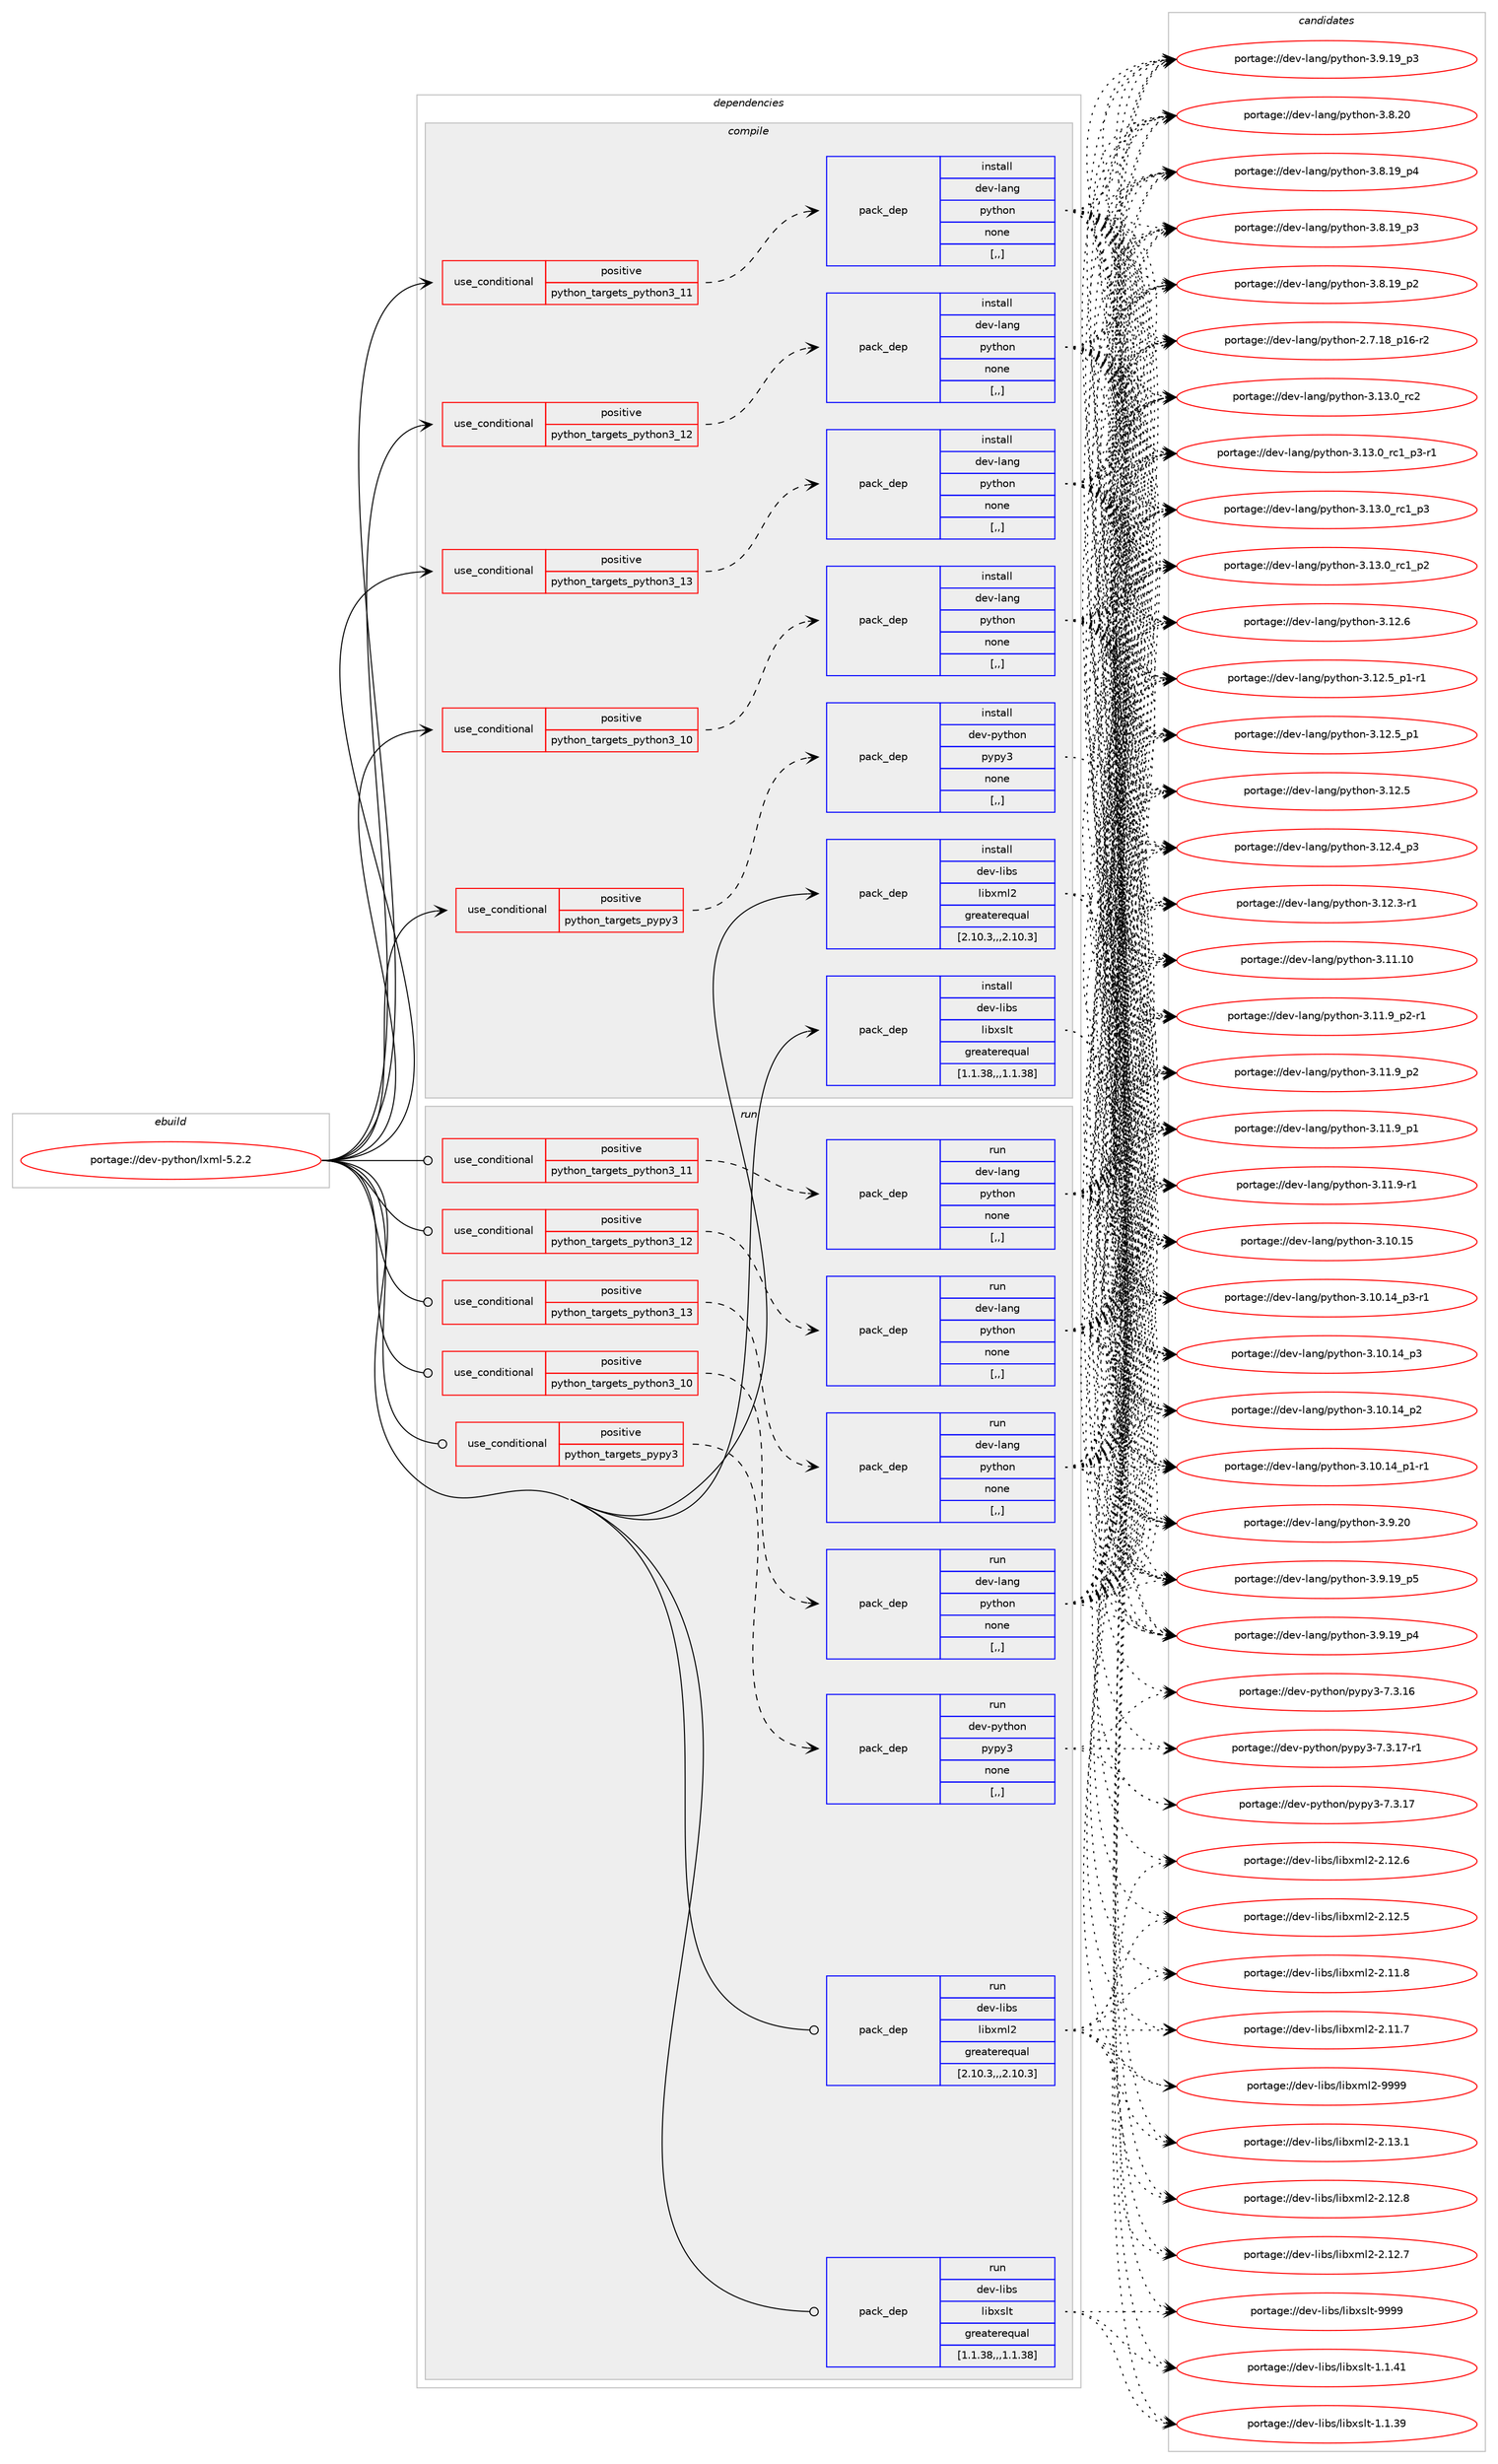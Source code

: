digraph prolog {

# *************
# Graph options
# *************

newrank=true;
concentrate=true;
compound=true;
graph [rankdir=LR,fontname=Helvetica,fontsize=10,ranksep=1.5];#, ranksep=2.5, nodesep=0.2];
edge  [arrowhead=vee];
node  [fontname=Helvetica,fontsize=10];

# **********
# The ebuild
# **********

subgraph cluster_leftcol {
color=gray;
label=<<i>ebuild</i>>;
id [label="portage://dev-python/lxml-5.2.2", color=red, width=4, href="../dev-python/lxml-5.2.2.svg"];
}

# ****************
# The dependencies
# ****************

subgraph cluster_midcol {
color=gray;
label=<<i>dependencies</i>>;
subgraph cluster_compile {
fillcolor="#eeeeee";
style=filled;
label=<<i>compile</i>>;
subgraph cond164848 {
dependency644879 [label=<<TABLE BORDER="0" CELLBORDER="1" CELLSPACING="0" CELLPADDING="4"><TR><TD ROWSPAN="3" CELLPADDING="10">use_conditional</TD></TR><TR><TD>positive</TD></TR><TR><TD>python_targets_pypy3</TD></TR></TABLE>>, shape=none, color=red];
subgraph pack475212 {
dependency644880 [label=<<TABLE BORDER="0" CELLBORDER="1" CELLSPACING="0" CELLPADDING="4" WIDTH="220"><TR><TD ROWSPAN="6" CELLPADDING="30">pack_dep</TD></TR><TR><TD WIDTH="110">install</TD></TR><TR><TD>dev-python</TD></TR><TR><TD>pypy3</TD></TR><TR><TD>none</TD></TR><TR><TD>[,,]</TD></TR></TABLE>>, shape=none, color=blue];
}
dependency644879:e -> dependency644880:w [weight=20,style="dashed",arrowhead="vee"];
}
id:e -> dependency644879:w [weight=20,style="solid",arrowhead="vee"];
subgraph cond164849 {
dependency644881 [label=<<TABLE BORDER="0" CELLBORDER="1" CELLSPACING="0" CELLPADDING="4"><TR><TD ROWSPAN="3" CELLPADDING="10">use_conditional</TD></TR><TR><TD>positive</TD></TR><TR><TD>python_targets_python3_10</TD></TR></TABLE>>, shape=none, color=red];
subgraph pack475213 {
dependency644882 [label=<<TABLE BORDER="0" CELLBORDER="1" CELLSPACING="0" CELLPADDING="4" WIDTH="220"><TR><TD ROWSPAN="6" CELLPADDING="30">pack_dep</TD></TR><TR><TD WIDTH="110">install</TD></TR><TR><TD>dev-lang</TD></TR><TR><TD>python</TD></TR><TR><TD>none</TD></TR><TR><TD>[,,]</TD></TR></TABLE>>, shape=none, color=blue];
}
dependency644881:e -> dependency644882:w [weight=20,style="dashed",arrowhead="vee"];
}
id:e -> dependency644881:w [weight=20,style="solid",arrowhead="vee"];
subgraph cond164850 {
dependency644883 [label=<<TABLE BORDER="0" CELLBORDER="1" CELLSPACING="0" CELLPADDING="4"><TR><TD ROWSPAN="3" CELLPADDING="10">use_conditional</TD></TR><TR><TD>positive</TD></TR><TR><TD>python_targets_python3_11</TD></TR></TABLE>>, shape=none, color=red];
subgraph pack475214 {
dependency644884 [label=<<TABLE BORDER="0" CELLBORDER="1" CELLSPACING="0" CELLPADDING="4" WIDTH="220"><TR><TD ROWSPAN="6" CELLPADDING="30">pack_dep</TD></TR><TR><TD WIDTH="110">install</TD></TR><TR><TD>dev-lang</TD></TR><TR><TD>python</TD></TR><TR><TD>none</TD></TR><TR><TD>[,,]</TD></TR></TABLE>>, shape=none, color=blue];
}
dependency644883:e -> dependency644884:w [weight=20,style="dashed",arrowhead="vee"];
}
id:e -> dependency644883:w [weight=20,style="solid",arrowhead="vee"];
subgraph cond164851 {
dependency644885 [label=<<TABLE BORDER="0" CELLBORDER="1" CELLSPACING="0" CELLPADDING="4"><TR><TD ROWSPAN="3" CELLPADDING="10">use_conditional</TD></TR><TR><TD>positive</TD></TR><TR><TD>python_targets_python3_12</TD></TR></TABLE>>, shape=none, color=red];
subgraph pack475215 {
dependency644886 [label=<<TABLE BORDER="0" CELLBORDER="1" CELLSPACING="0" CELLPADDING="4" WIDTH="220"><TR><TD ROWSPAN="6" CELLPADDING="30">pack_dep</TD></TR><TR><TD WIDTH="110">install</TD></TR><TR><TD>dev-lang</TD></TR><TR><TD>python</TD></TR><TR><TD>none</TD></TR><TR><TD>[,,]</TD></TR></TABLE>>, shape=none, color=blue];
}
dependency644885:e -> dependency644886:w [weight=20,style="dashed",arrowhead="vee"];
}
id:e -> dependency644885:w [weight=20,style="solid",arrowhead="vee"];
subgraph cond164852 {
dependency644887 [label=<<TABLE BORDER="0" CELLBORDER="1" CELLSPACING="0" CELLPADDING="4"><TR><TD ROWSPAN="3" CELLPADDING="10">use_conditional</TD></TR><TR><TD>positive</TD></TR><TR><TD>python_targets_python3_13</TD></TR></TABLE>>, shape=none, color=red];
subgraph pack475216 {
dependency644888 [label=<<TABLE BORDER="0" CELLBORDER="1" CELLSPACING="0" CELLPADDING="4" WIDTH="220"><TR><TD ROWSPAN="6" CELLPADDING="30">pack_dep</TD></TR><TR><TD WIDTH="110">install</TD></TR><TR><TD>dev-lang</TD></TR><TR><TD>python</TD></TR><TR><TD>none</TD></TR><TR><TD>[,,]</TD></TR></TABLE>>, shape=none, color=blue];
}
dependency644887:e -> dependency644888:w [weight=20,style="dashed",arrowhead="vee"];
}
id:e -> dependency644887:w [weight=20,style="solid",arrowhead="vee"];
subgraph pack475217 {
dependency644889 [label=<<TABLE BORDER="0" CELLBORDER="1" CELLSPACING="0" CELLPADDING="4" WIDTH="220"><TR><TD ROWSPAN="6" CELLPADDING="30">pack_dep</TD></TR><TR><TD WIDTH="110">install</TD></TR><TR><TD>dev-libs</TD></TR><TR><TD>libxml2</TD></TR><TR><TD>greaterequal</TD></TR><TR><TD>[2.10.3,,,2.10.3]</TD></TR></TABLE>>, shape=none, color=blue];
}
id:e -> dependency644889:w [weight=20,style="solid",arrowhead="vee"];
subgraph pack475218 {
dependency644890 [label=<<TABLE BORDER="0" CELLBORDER="1" CELLSPACING="0" CELLPADDING="4" WIDTH="220"><TR><TD ROWSPAN="6" CELLPADDING="30">pack_dep</TD></TR><TR><TD WIDTH="110">install</TD></TR><TR><TD>dev-libs</TD></TR><TR><TD>libxslt</TD></TR><TR><TD>greaterequal</TD></TR><TR><TD>[1.1.38,,,1.1.38]</TD></TR></TABLE>>, shape=none, color=blue];
}
id:e -> dependency644890:w [weight=20,style="solid",arrowhead="vee"];
}
subgraph cluster_compileandrun {
fillcolor="#eeeeee";
style=filled;
label=<<i>compile and run</i>>;
}
subgraph cluster_run {
fillcolor="#eeeeee";
style=filled;
label=<<i>run</i>>;
subgraph cond164853 {
dependency644891 [label=<<TABLE BORDER="0" CELLBORDER="1" CELLSPACING="0" CELLPADDING="4"><TR><TD ROWSPAN="3" CELLPADDING="10">use_conditional</TD></TR><TR><TD>positive</TD></TR><TR><TD>python_targets_pypy3</TD></TR></TABLE>>, shape=none, color=red];
subgraph pack475219 {
dependency644892 [label=<<TABLE BORDER="0" CELLBORDER="1" CELLSPACING="0" CELLPADDING="4" WIDTH="220"><TR><TD ROWSPAN="6" CELLPADDING="30">pack_dep</TD></TR><TR><TD WIDTH="110">run</TD></TR><TR><TD>dev-python</TD></TR><TR><TD>pypy3</TD></TR><TR><TD>none</TD></TR><TR><TD>[,,]</TD></TR></TABLE>>, shape=none, color=blue];
}
dependency644891:e -> dependency644892:w [weight=20,style="dashed",arrowhead="vee"];
}
id:e -> dependency644891:w [weight=20,style="solid",arrowhead="odot"];
subgraph cond164854 {
dependency644893 [label=<<TABLE BORDER="0" CELLBORDER="1" CELLSPACING="0" CELLPADDING="4"><TR><TD ROWSPAN="3" CELLPADDING="10">use_conditional</TD></TR><TR><TD>positive</TD></TR><TR><TD>python_targets_python3_10</TD></TR></TABLE>>, shape=none, color=red];
subgraph pack475220 {
dependency644894 [label=<<TABLE BORDER="0" CELLBORDER="1" CELLSPACING="0" CELLPADDING="4" WIDTH="220"><TR><TD ROWSPAN="6" CELLPADDING="30">pack_dep</TD></TR><TR><TD WIDTH="110">run</TD></TR><TR><TD>dev-lang</TD></TR><TR><TD>python</TD></TR><TR><TD>none</TD></TR><TR><TD>[,,]</TD></TR></TABLE>>, shape=none, color=blue];
}
dependency644893:e -> dependency644894:w [weight=20,style="dashed",arrowhead="vee"];
}
id:e -> dependency644893:w [weight=20,style="solid",arrowhead="odot"];
subgraph cond164855 {
dependency644895 [label=<<TABLE BORDER="0" CELLBORDER="1" CELLSPACING="0" CELLPADDING="4"><TR><TD ROWSPAN="3" CELLPADDING="10">use_conditional</TD></TR><TR><TD>positive</TD></TR><TR><TD>python_targets_python3_11</TD></TR></TABLE>>, shape=none, color=red];
subgraph pack475221 {
dependency644896 [label=<<TABLE BORDER="0" CELLBORDER="1" CELLSPACING="0" CELLPADDING="4" WIDTH="220"><TR><TD ROWSPAN="6" CELLPADDING="30">pack_dep</TD></TR><TR><TD WIDTH="110">run</TD></TR><TR><TD>dev-lang</TD></TR><TR><TD>python</TD></TR><TR><TD>none</TD></TR><TR><TD>[,,]</TD></TR></TABLE>>, shape=none, color=blue];
}
dependency644895:e -> dependency644896:w [weight=20,style="dashed",arrowhead="vee"];
}
id:e -> dependency644895:w [weight=20,style="solid",arrowhead="odot"];
subgraph cond164856 {
dependency644897 [label=<<TABLE BORDER="0" CELLBORDER="1" CELLSPACING="0" CELLPADDING="4"><TR><TD ROWSPAN="3" CELLPADDING="10">use_conditional</TD></TR><TR><TD>positive</TD></TR><TR><TD>python_targets_python3_12</TD></TR></TABLE>>, shape=none, color=red];
subgraph pack475222 {
dependency644898 [label=<<TABLE BORDER="0" CELLBORDER="1" CELLSPACING="0" CELLPADDING="4" WIDTH="220"><TR><TD ROWSPAN="6" CELLPADDING="30">pack_dep</TD></TR><TR><TD WIDTH="110">run</TD></TR><TR><TD>dev-lang</TD></TR><TR><TD>python</TD></TR><TR><TD>none</TD></TR><TR><TD>[,,]</TD></TR></TABLE>>, shape=none, color=blue];
}
dependency644897:e -> dependency644898:w [weight=20,style="dashed",arrowhead="vee"];
}
id:e -> dependency644897:w [weight=20,style="solid",arrowhead="odot"];
subgraph cond164857 {
dependency644899 [label=<<TABLE BORDER="0" CELLBORDER="1" CELLSPACING="0" CELLPADDING="4"><TR><TD ROWSPAN="3" CELLPADDING="10">use_conditional</TD></TR><TR><TD>positive</TD></TR><TR><TD>python_targets_python3_13</TD></TR></TABLE>>, shape=none, color=red];
subgraph pack475223 {
dependency644900 [label=<<TABLE BORDER="0" CELLBORDER="1" CELLSPACING="0" CELLPADDING="4" WIDTH="220"><TR><TD ROWSPAN="6" CELLPADDING="30">pack_dep</TD></TR><TR><TD WIDTH="110">run</TD></TR><TR><TD>dev-lang</TD></TR><TR><TD>python</TD></TR><TR><TD>none</TD></TR><TR><TD>[,,]</TD></TR></TABLE>>, shape=none, color=blue];
}
dependency644899:e -> dependency644900:w [weight=20,style="dashed",arrowhead="vee"];
}
id:e -> dependency644899:w [weight=20,style="solid",arrowhead="odot"];
subgraph pack475224 {
dependency644901 [label=<<TABLE BORDER="0" CELLBORDER="1" CELLSPACING="0" CELLPADDING="4" WIDTH="220"><TR><TD ROWSPAN="6" CELLPADDING="30">pack_dep</TD></TR><TR><TD WIDTH="110">run</TD></TR><TR><TD>dev-libs</TD></TR><TR><TD>libxml2</TD></TR><TR><TD>greaterequal</TD></TR><TR><TD>[2.10.3,,,2.10.3]</TD></TR></TABLE>>, shape=none, color=blue];
}
id:e -> dependency644901:w [weight=20,style="solid",arrowhead="odot"];
subgraph pack475225 {
dependency644902 [label=<<TABLE BORDER="0" CELLBORDER="1" CELLSPACING="0" CELLPADDING="4" WIDTH="220"><TR><TD ROWSPAN="6" CELLPADDING="30">pack_dep</TD></TR><TR><TD WIDTH="110">run</TD></TR><TR><TD>dev-libs</TD></TR><TR><TD>libxslt</TD></TR><TR><TD>greaterequal</TD></TR><TR><TD>[1.1.38,,,1.1.38]</TD></TR></TABLE>>, shape=none, color=blue];
}
id:e -> dependency644902:w [weight=20,style="solid",arrowhead="odot"];
}
}

# **************
# The candidates
# **************

subgraph cluster_choices {
rank=same;
color=gray;
label=<<i>candidates</i>>;

subgraph choice475212 {
color=black;
nodesep=1;
choice100101118451121211161041111104711212111212151455546514649554511449 [label="portage://dev-python/pypy3-7.3.17-r1", color=red, width=4,href="../dev-python/pypy3-7.3.17-r1.svg"];
choice10010111845112121116104111110471121211121215145554651464955 [label="portage://dev-python/pypy3-7.3.17", color=red, width=4,href="../dev-python/pypy3-7.3.17.svg"];
choice10010111845112121116104111110471121211121215145554651464954 [label="portage://dev-python/pypy3-7.3.16", color=red, width=4,href="../dev-python/pypy3-7.3.16.svg"];
dependency644880:e -> choice100101118451121211161041111104711212111212151455546514649554511449:w [style=dotted,weight="100"];
dependency644880:e -> choice10010111845112121116104111110471121211121215145554651464955:w [style=dotted,weight="100"];
dependency644880:e -> choice10010111845112121116104111110471121211121215145554651464954:w [style=dotted,weight="100"];
}
subgraph choice475213 {
color=black;
nodesep=1;
choice10010111845108971101034711212111610411111045514649514648951149950 [label="portage://dev-lang/python-3.13.0_rc2", color=red, width=4,href="../dev-lang/python-3.13.0_rc2.svg"];
choice1001011184510897110103471121211161041111104551464951464895114994995112514511449 [label="portage://dev-lang/python-3.13.0_rc1_p3-r1", color=red, width=4,href="../dev-lang/python-3.13.0_rc1_p3-r1.svg"];
choice100101118451089711010347112121116104111110455146495146489511499499511251 [label="portage://dev-lang/python-3.13.0_rc1_p3", color=red, width=4,href="../dev-lang/python-3.13.0_rc1_p3.svg"];
choice100101118451089711010347112121116104111110455146495146489511499499511250 [label="portage://dev-lang/python-3.13.0_rc1_p2", color=red, width=4,href="../dev-lang/python-3.13.0_rc1_p2.svg"];
choice10010111845108971101034711212111610411111045514649504654 [label="portage://dev-lang/python-3.12.6", color=red, width=4,href="../dev-lang/python-3.12.6.svg"];
choice1001011184510897110103471121211161041111104551464950465395112494511449 [label="portage://dev-lang/python-3.12.5_p1-r1", color=red, width=4,href="../dev-lang/python-3.12.5_p1-r1.svg"];
choice100101118451089711010347112121116104111110455146495046539511249 [label="portage://dev-lang/python-3.12.5_p1", color=red, width=4,href="../dev-lang/python-3.12.5_p1.svg"];
choice10010111845108971101034711212111610411111045514649504653 [label="portage://dev-lang/python-3.12.5", color=red, width=4,href="../dev-lang/python-3.12.5.svg"];
choice100101118451089711010347112121116104111110455146495046529511251 [label="portage://dev-lang/python-3.12.4_p3", color=red, width=4,href="../dev-lang/python-3.12.4_p3.svg"];
choice100101118451089711010347112121116104111110455146495046514511449 [label="portage://dev-lang/python-3.12.3-r1", color=red, width=4,href="../dev-lang/python-3.12.3-r1.svg"];
choice1001011184510897110103471121211161041111104551464949464948 [label="portage://dev-lang/python-3.11.10", color=red, width=4,href="../dev-lang/python-3.11.10.svg"];
choice1001011184510897110103471121211161041111104551464949465795112504511449 [label="portage://dev-lang/python-3.11.9_p2-r1", color=red, width=4,href="../dev-lang/python-3.11.9_p2-r1.svg"];
choice100101118451089711010347112121116104111110455146494946579511250 [label="portage://dev-lang/python-3.11.9_p2", color=red, width=4,href="../dev-lang/python-3.11.9_p2.svg"];
choice100101118451089711010347112121116104111110455146494946579511249 [label="portage://dev-lang/python-3.11.9_p1", color=red, width=4,href="../dev-lang/python-3.11.9_p1.svg"];
choice100101118451089711010347112121116104111110455146494946574511449 [label="portage://dev-lang/python-3.11.9-r1", color=red, width=4,href="../dev-lang/python-3.11.9-r1.svg"];
choice1001011184510897110103471121211161041111104551464948464953 [label="portage://dev-lang/python-3.10.15", color=red, width=4,href="../dev-lang/python-3.10.15.svg"];
choice100101118451089711010347112121116104111110455146494846495295112514511449 [label="portage://dev-lang/python-3.10.14_p3-r1", color=red, width=4,href="../dev-lang/python-3.10.14_p3-r1.svg"];
choice10010111845108971101034711212111610411111045514649484649529511251 [label="portage://dev-lang/python-3.10.14_p3", color=red, width=4,href="../dev-lang/python-3.10.14_p3.svg"];
choice10010111845108971101034711212111610411111045514649484649529511250 [label="portage://dev-lang/python-3.10.14_p2", color=red, width=4,href="../dev-lang/python-3.10.14_p2.svg"];
choice100101118451089711010347112121116104111110455146494846495295112494511449 [label="portage://dev-lang/python-3.10.14_p1-r1", color=red, width=4,href="../dev-lang/python-3.10.14_p1-r1.svg"];
choice10010111845108971101034711212111610411111045514657465048 [label="portage://dev-lang/python-3.9.20", color=red, width=4,href="../dev-lang/python-3.9.20.svg"];
choice100101118451089711010347112121116104111110455146574649579511253 [label="portage://dev-lang/python-3.9.19_p5", color=red, width=4,href="../dev-lang/python-3.9.19_p5.svg"];
choice100101118451089711010347112121116104111110455146574649579511252 [label="portage://dev-lang/python-3.9.19_p4", color=red, width=4,href="../dev-lang/python-3.9.19_p4.svg"];
choice100101118451089711010347112121116104111110455146574649579511251 [label="portage://dev-lang/python-3.9.19_p3", color=red, width=4,href="../dev-lang/python-3.9.19_p3.svg"];
choice10010111845108971101034711212111610411111045514656465048 [label="portage://dev-lang/python-3.8.20", color=red, width=4,href="../dev-lang/python-3.8.20.svg"];
choice100101118451089711010347112121116104111110455146564649579511252 [label="portage://dev-lang/python-3.8.19_p4", color=red, width=4,href="../dev-lang/python-3.8.19_p4.svg"];
choice100101118451089711010347112121116104111110455146564649579511251 [label="portage://dev-lang/python-3.8.19_p3", color=red, width=4,href="../dev-lang/python-3.8.19_p3.svg"];
choice100101118451089711010347112121116104111110455146564649579511250 [label="portage://dev-lang/python-3.8.19_p2", color=red, width=4,href="../dev-lang/python-3.8.19_p2.svg"];
choice100101118451089711010347112121116104111110455046554649569511249544511450 [label="portage://dev-lang/python-2.7.18_p16-r2", color=red, width=4,href="../dev-lang/python-2.7.18_p16-r2.svg"];
dependency644882:e -> choice10010111845108971101034711212111610411111045514649514648951149950:w [style=dotted,weight="100"];
dependency644882:e -> choice1001011184510897110103471121211161041111104551464951464895114994995112514511449:w [style=dotted,weight="100"];
dependency644882:e -> choice100101118451089711010347112121116104111110455146495146489511499499511251:w [style=dotted,weight="100"];
dependency644882:e -> choice100101118451089711010347112121116104111110455146495146489511499499511250:w [style=dotted,weight="100"];
dependency644882:e -> choice10010111845108971101034711212111610411111045514649504654:w [style=dotted,weight="100"];
dependency644882:e -> choice1001011184510897110103471121211161041111104551464950465395112494511449:w [style=dotted,weight="100"];
dependency644882:e -> choice100101118451089711010347112121116104111110455146495046539511249:w [style=dotted,weight="100"];
dependency644882:e -> choice10010111845108971101034711212111610411111045514649504653:w [style=dotted,weight="100"];
dependency644882:e -> choice100101118451089711010347112121116104111110455146495046529511251:w [style=dotted,weight="100"];
dependency644882:e -> choice100101118451089711010347112121116104111110455146495046514511449:w [style=dotted,weight="100"];
dependency644882:e -> choice1001011184510897110103471121211161041111104551464949464948:w [style=dotted,weight="100"];
dependency644882:e -> choice1001011184510897110103471121211161041111104551464949465795112504511449:w [style=dotted,weight="100"];
dependency644882:e -> choice100101118451089711010347112121116104111110455146494946579511250:w [style=dotted,weight="100"];
dependency644882:e -> choice100101118451089711010347112121116104111110455146494946579511249:w [style=dotted,weight="100"];
dependency644882:e -> choice100101118451089711010347112121116104111110455146494946574511449:w [style=dotted,weight="100"];
dependency644882:e -> choice1001011184510897110103471121211161041111104551464948464953:w [style=dotted,weight="100"];
dependency644882:e -> choice100101118451089711010347112121116104111110455146494846495295112514511449:w [style=dotted,weight="100"];
dependency644882:e -> choice10010111845108971101034711212111610411111045514649484649529511251:w [style=dotted,weight="100"];
dependency644882:e -> choice10010111845108971101034711212111610411111045514649484649529511250:w [style=dotted,weight="100"];
dependency644882:e -> choice100101118451089711010347112121116104111110455146494846495295112494511449:w [style=dotted,weight="100"];
dependency644882:e -> choice10010111845108971101034711212111610411111045514657465048:w [style=dotted,weight="100"];
dependency644882:e -> choice100101118451089711010347112121116104111110455146574649579511253:w [style=dotted,weight="100"];
dependency644882:e -> choice100101118451089711010347112121116104111110455146574649579511252:w [style=dotted,weight="100"];
dependency644882:e -> choice100101118451089711010347112121116104111110455146574649579511251:w [style=dotted,weight="100"];
dependency644882:e -> choice10010111845108971101034711212111610411111045514656465048:w [style=dotted,weight="100"];
dependency644882:e -> choice100101118451089711010347112121116104111110455146564649579511252:w [style=dotted,weight="100"];
dependency644882:e -> choice100101118451089711010347112121116104111110455146564649579511251:w [style=dotted,weight="100"];
dependency644882:e -> choice100101118451089711010347112121116104111110455146564649579511250:w [style=dotted,weight="100"];
dependency644882:e -> choice100101118451089711010347112121116104111110455046554649569511249544511450:w [style=dotted,weight="100"];
}
subgraph choice475214 {
color=black;
nodesep=1;
choice10010111845108971101034711212111610411111045514649514648951149950 [label="portage://dev-lang/python-3.13.0_rc2", color=red, width=4,href="../dev-lang/python-3.13.0_rc2.svg"];
choice1001011184510897110103471121211161041111104551464951464895114994995112514511449 [label="portage://dev-lang/python-3.13.0_rc1_p3-r1", color=red, width=4,href="../dev-lang/python-3.13.0_rc1_p3-r1.svg"];
choice100101118451089711010347112121116104111110455146495146489511499499511251 [label="portage://dev-lang/python-3.13.0_rc1_p3", color=red, width=4,href="../dev-lang/python-3.13.0_rc1_p3.svg"];
choice100101118451089711010347112121116104111110455146495146489511499499511250 [label="portage://dev-lang/python-3.13.0_rc1_p2", color=red, width=4,href="../dev-lang/python-3.13.0_rc1_p2.svg"];
choice10010111845108971101034711212111610411111045514649504654 [label="portage://dev-lang/python-3.12.6", color=red, width=4,href="../dev-lang/python-3.12.6.svg"];
choice1001011184510897110103471121211161041111104551464950465395112494511449 [label="portage://dev-lang/python-3.12.5_p1-r1", color=red, width=4,href="../dev-lang/python-3.12.5_p1-r1.svg"];
choice100101118451089711010347112121116104111110455146495046539511249 [label="portage://dev-lang/python-3.12.5_p1", color=red, width=4,href="../dev-lang/python-3.12.5_p1.svg"];
choice10010111845108971101034711212111610411111045514649504653 [label="portage://dev-lang/python-3.12.5", color=red, width=4,href="../dev-lang/python-3.12.5.svg"];
choice100101118451089711010347112121116104111110455146495046529511251 [label="portage://dev-lang/python-3.12.4_p3", color=red, width=4,href="../dev-lang/python-3.12.4_p3.svg"];
choice100101118451089711010347112121116104111110455146495046514511449 [label="portage://dev-lang/python-3.12.3-r1", color=red, width=4,href="../dev-lang/python-3.12.3-r1.svg"];
choice1001011184510897110103471121211161041111104551464949464948 [label="portage://dev-lang/python-3.11.10", color=red, width=4,href="../dev-lang/python-3.11.10.svg"];
choice1001011184510897110103471121211161041111104551464949465795112504511449 [label="portage://dev-lang/python-3.11.9_p2-r1", color=red, width=4,href="../dev-lang/python-3.11.9_p2-r1.svg"];
choice100101118451089711010347112121116104111110455146494946579511250 [label="portage://dev-lang/python-3.11.9_p2", color=red, width=4,href="../dev-lang/python-3.11.9_p2.svg"];
choice100101118451089711010347112121116104111110455146494946579511249 [label="portage://dev-lang/python-3.11.9_p1", color=red, width=4,href="../dev-lang/python-3.11.9_p1.svg"];
choice100101118451089711010347112121116104111110455146494946574511449 [label="portage://dev-lang/python-3.11.9-r1", color=red, width=4,href="../dev-lang/python-3.11.9-r1.svg"];
choice1001011184510897110103471121211161041111104551464948464953 [label="portage://dev-lang/python-3.10.15", color=red, width=4,href="../dev-lang/python-3.10.15.svg"];
choice100101118451089711010347112121116104111110455146494846495295112514511449 [label="portage://dev-lang/python-3.10.14_p3-r1", color=red, width=4,href="../dev-lang/python-3.10.14_p3-r1.svg"];
choice10010111845108971101034711212111610411111045514649484649529511251 [label="portage://dev-lang/python-3.10.14_p3", color=red, width=4,href="../dev-lang/python-3.10.14_p3.svg"];
choice10010111845108971101034711212111610411111045514649484649529511250 [label="portage://dev-lang/python-3.10.14_p2", color=red, width=4,href="../dev-lang/python-3.10.14_p2.svg"];
choice100101118451089711010347112121116104111110455146494846495295112494511449 [label="portage://dev-lang/python-3.10.14_p1-r1", color=red, width=4,href="../dev-lang/python-3.10.14_p1-r1.svg"];
choice10010111845108971101034711212111610411111045514657465048 [label="portage://dev-lang/python-3.9.20", color=red, width=4,href="../dev-lang/python-3.9.20.svg"];
choice100101118451089711010347112121116104111110455146574649579511253 [label="portage://dev-lang/python-3.9.19_p5", color=red, width=4,href="../dev-lang/python-3.9.19_p5.svg"];
choice100101118451089711010347112121116104111110455146574649579511252 [label="portage://dev-lang/python-3.9.19_p4", color=red, width=4,href="../dev-lang/python-3.9.19_p4.svg"];
choice100101118451089711010347112121116104111110455146574649579511251 [label="portage://dev-lang/python-3.9.19_p3", color=red, width=4,href="../dev-lang/python-3.9.19_p3.svg"];
choice10010111845108971101034711212111610411111045514656465048 [label="portage://dev-lang/python-3.8.20", color=red, width=4,href="../dev-lang/python-3.8.20.svg"];
choice100101118451089711010347112121116104111110455146564649579511252 [label="portage://dev-lang/python-3.8.19_p4", color=red, width=4,href="../dev-lang/python-3.8.19_p4.svg"];
choice100101118451089711010347112121116104111110455146564649579511251 [label="portage://dev-lang/python-3.8.19_p3", color=red, width=4,href="../dev-lang/python-3.8.19_p3.svg"];
choice100101118451089711010347112121116104111110455146564649579511250 [label="portage://dev-lang/python-3.8.19_p2", color=red, width=4,href="../dev-lang/python-3.8.19_p2.svg"];
choice100101118451089711010347112121116104111110455046554649569511249544511450 [label="portage://dev-lang/python-2.7.18_p16-r2", color=red, width=4,href="../dev-lang/python-2.7.18_p16-r2.svg"];
dependency644884:e -> choice10010111845108971101034711212111610411111045514649514648951149950:w [style=dotted,weight="100"];
dependency644884:e -> choice1001011184510897110103471121211161041111104551464951464895114994995112514511449:w [style=dotted,weight="100"];
dependency644884:e -> choice100101118451089711010347112121116104111110455146495146489511499499511251:w [style=dotted,weight="100"];
dependency644884:e -> choice100101118451089711010347112121116104111110455146495146489511499499511250:w [style=dotted,weight="100"];
dependency644884:e -> choice10010111845108971101034711212111610411111045514649504654:w [style=dotted,weight="100"];
dependency644884:e -> choice1001011184510897110103471121211161041111104551464950465395112494511449:w [style=dotted,weight="100"];
dependency644884:e -> choice100101118451089711010347112121116104111110455146495046539511249:w [style=dotted,weight="100"];
dependency644884:e -> choice10010111845108971101034711212111610411111045514649504653:w [style=dotted,weight="100"];
dependency644884:e -> choice100101118451089711010347112121116104111110455146495046529511251:w [style=dotted,weight="100"];
dependency644884:e -> choice100101118451089711010347112121116104111110455146495046514511449:w [style=dotted,weight="100"];
dependency644884:e -> choice1001011184510897110103471121211161041111104551464949464948:w [style=dotted,weight="100"];
dependency644884:e -> choice1001011184510897110103471121211161041111104551464949465795112504511449:w [style=dotted,weight="100"];
dependency644884:e -> choice100101118451089711010347112121116104111110455146494946579511250:w [style=dotted,weight="100"];
dependency644884:e -> choice100101118451089711010347112121116104111110455146494946579511249:w [style=dotted,weight="100"];
dependency644884:e -> choice100101118451089711010347112121116104111110455146494946574511449:w [style=dotted,weight="100"];
dependency644884:e -> choice1001011184510897110103471121211161041111104551464948464953:w [style=dotted,weight="100"];
dependency644884:e -> choice100101118451089711010347112121116104111110455146494846495295112514511449:w [style=dotted,weight="100"];
dependency644884:e -> choice10010111845108971101034711212111610411111045514649484649529511251:w [style=dotted,weight="100"];
dependency644884:e -> choice10010111845108971101034711212111610411111045514649484649529511250:w [style=dotted,weight="100"];
dependency644884:e -> choice100101118451089711010347112121116104111110455146494846495295112494511449:w [style=dotted,weight="100"];
dependency644884:e -> choice10010111845108971101034711212111610411111045514657465048:w [style=dotted,weight="100"];
dependency644884:e -> choice100101118451089711010347112121116104111110455146574649579511253:w [style=dotted,weight="100"];
dependency644884:e -> choice100101118451089711010347112121116104111110455146574649579511252:w [style=dotted,weight="100"];
dependency644884:e -> choice100101118451089711010347112121116104111110455146574649579511251:w [style=dotted,weight="100"];
dependency644884:e -> choice10010111845108971101034711212111610411111045514656465048:w [style=dotted,weight="100"];
dependency644884:e -> choice100101118451089711010347112121116104111110455146564649579511252:w [style=dotted,weight="100"];
dependency644884:e -> choice100101118451089711010347112121116104111110455146564649579511251:w [style=dotted,weight="100"];
dependency644884:e -> choice100101118451089711010347112121116104111110455146564649579511250:w [style=dotted,weight="100"];
dependency644884:e -> choice100101118451089711010347112121116104111110455046554649569511249544511450:w [style=dotted,weight="100"];
}
subgraph choice475215 {
color=black;
nodesep=1;
choice10010111845108971101034711212111610411111045514649514648951149950 [label="portage://dev-lang/python-3.13.0_rc2", color=red, width=4,href="../dev-lang/python-3.13.0_rc2.svg"];
choice1001011184510897110103471121211161041111104551464951464895114994995112514511449 [label="portage://dev-lang/python-3.13.0_rc1_p3-r1", color=red, width=4,href="../dev-lang/python-3.13.0_rc1_p3-r1.svg"];
choice100101118451089711010347112121116104111110455146495146489511499499511251 [label="portage://dev-lang/python-3.13.0_rc1_p3", color=red, width=4,href="../dev-lang/python-3.13.0_rc1_p3.svg"];
choice100101118451089711010347112121116104111110455146495146489511499499511250 [label="portage://dev-lang/python-3.13.0_rc1_p2", color=red, width=4,href="../dev-lang/python-3.13.0_rc1_p2.svg"];
choice10010111845108971101034711212111610411111045514649504654 [label="portage://dev-lang/python-3.12.6", color=red, width=4,href="../dev-lang/python-3.12.6.svg"];
choice1001011184510897110103471121211161041111104551464950465395112494511449 [label="portage://dev-lang/python-3.12.5_p1-r1", color=red, width=4,href="../dev-lang/python-3.12.5_p1-r1.svg"];
choice100101118451089711010347112121116104111110455146495046539511249 [label="portage://dev-lang/python-3.12.5_p1", color=red, width=4,href="../dev-lang/python-3.12.5_p1.svg"];
choice10010111845108971101034711212111610411111045514649504653 [label="portage://dev-lang/python-3.12.5", color=red, width=4,href="../dev-lang/python-3.12.5.svg"];
choice100101118451089711010347112121116104111110455146495046529511251 [label="portage://dev-lang/python-3.12.4_p3", color=red, width=4,href="../dev-lang/python-3.12.4_p3.svg"];
choice100101118451089711010347112121116104111110455146495046514511449 [label="portage://dev-lang/python-3.12.3-r1", color=red, width=4,href="../dev-lang/python-3.12.3-r1.svg"];
choice1001011184510897110103471121211161041111104551464949464948 [label="portage://dev-lang/python-3.11.10", color=red, width=4,href="../dev-lang/python-3.11.10.svg"];
choice1001011184510897110103471121211161041111104551464949465795112504511449 [label="portage://dev-lang/python-3.11.9_p2-r1", color=red, width=4,href="../dev-lang/python-3.11.9_p2-r1.svg"];
choice100101118451089711010347112121116104111110455146494946579511250 [label="portage://dev-lang/python-3.11.9_p2", color=red, width=4,href="../dev-lang/python-3.11.9_p2.svg"];
choice100101118451089711010347112121116104111110455146494946579511249 [label="portage://dev-lang/python-3.11.9_p1", color=red, width=4,href="../dev-lang/python-3.11.9_p1.svg"];
choice100101118451089711010347112121116104111110455146494946574511449 [label="portage://dev-lang/python-3.11.9-r1", color=red, width=4,href="../dev-lang/python-3.11.9-r1.svg"];
choice1001011184510897110103471121211161041111104551464948464953 [label="portage://dev-lang/python-3.10.15", color=red, width=4,href="../dev-lang/python-3.10.15.svg"];
choice100101118451089711010347112121116104111110455146494846495295112514511449 [label="portage://dev-lang/python-3.10.14_p3-r1", color=red, width=4,href="../dev-lang/python-3.10.14_p3-r1.svg"];
choice10010111845108971101034711212111610411111045514649484649529511251 [label="portage://dev-lang/python-3.10.14_p3", color=red, width=4,href="../dev-lang/python-3.10.14_p3.svg"];
choice10010111845108971101034711212111610411111045514649484649529511250 [label="portage://dev-lang/python-3.10.14_p2", color=red, width=4,href="../dev-lang/python-3.10.14_p2.svg"];
choice100101118451089711010347112121116104111110455146494846495295112494511449 [label="portage://dev-lang/python-3.10.14_p1-r1", color=red, width=4,href="../dev-lang/python-3.10.14_p1-r1.svg"];
choice10010111845108971101034711212111610411111045514657465048 [label="portage://dev-lang/python-3.9.20", color=red, width=4,href="../dev-lang/python-3.9.20.svg"];
choice100101118451089711010347112121116104111110455146574649579511253 [label="portage://dev-lang/python-3.9.19_p5", color=red, width=4,href="../dev-lang/python-3.9.19_p5.svg"];
choice100101118451089711010347112121116104111110455146574649579511252 [label="portage://dev-lang/python-3.9.19_p4", color=red, width=4,href="../dev-lang/python-3.9.19_p4.svg"];
choice100101118451089711010347112121116104111110455146574649579511251 [label="portage://dev-lang/python-3.9.19_p3", color=red, width=4,href="../dev-lang/python-3.9.19_p3.svg"];
choice10010111845108971101034711212111610411111045514656465048 [label="portage://dev-lang/python-3.8.20", color=red, width=4,href="../dev-lang/python-3.8.20.svg"];
choice100101118451089711010347112121116104111110455146564649579511252 [label="portage://dev-lang/python-3.8.19_p4", color=red, width=4,href="../dev-lang/python-3.8.19_p4.svg"];
choice100101118451089711010347112121116104111110455146564649579511251 [label="portage://dev-lang/python-3.8.19_p3", color=red, width=4,href="../dev-lang/python-3.8.19_p3.svg"];
choice100101118451089711010347112121116104111110455146564649579511250 [label="portage://dev-lang/python-3.8.19_p2", color=red, width=4,href="../dev-lang/python-3.8.19_p2.svg"];
choice100101118451089711010347112121116104111110455046554649569511249544511450 [label="portage://dev-lang/python-2.7.18_p16-r2", color=red, width=4,href="../dev-lang/python-2.7.18_p16-r2.svg"];
dependency644886:e -> choice10010111845108971101034711212111610411111045514649514648951149950:w [style=dotted,weight="100"];
dependency644886:e -> choice1001011184510897110103471121211161041111104551464951464895114994995112514511449:w [style=dotted,weight="100"];
dependency644886:e -> choice100101118451089711010347112121116104111110455146495146489511499499511251:w [style=dotted,weight="100"];
dependency644886:e -> choice100101118451089711010347112121116104111110455146495146489511499499511250:w [style=dotted,weight="100"];
dependency644886:e -> choice10010111845108971101034711212111610411111045514649504654:w [style=dotted,weight="100"];
dependency644886:e -> choice1001011184510897110103471121211161041111104551464950465395112494511449:w [style=dotted,weight="100"];
dependency644886:e -> choice100101118451089711010347112121116104111110455146495046539511249:w [style=dotted,weight="100"];
dependency644886:e -> choice10010111845108971101034711212111610411111045514649504653:w [style=dotted,weight="100"];
dependency644886:e -> choice100101118451089711010347112121116104111110455146495046529511251:w [style=dotted,weight="100"];
dependency644886:e -> choice100101118451089711010347112121116104111110455146495046514511449:w [style=dotted,weight="100"];
dependency644886:e -> choice1001011184510897110103471121211161041111104551464949464948:w [style=dotted,weight="100"];
dependency644886:e -> choice1001011184510897110103471121211161041111104551464949465795112504511449:w [style=dotted,weight="100"];
dependency644886:e -> choice100101118451089711010347112121116104111110455146494946579511250:w [style=dotted,weight="100"];
dependency644886:e -> choice100101118451089711010347112121116104111110455146494946579511249:w [style=dotted,weight="100"];
dependency644886:e -> choice100101118451089711010347112121116104111110455146494946574511449:w [style=dotted,weight="100"];
dependency644886:e -> choice1001011184510897110103471121211161041111104551464948464953:w [style=dotted,weight="100"];
dependency644886:e -> choice100101118451089711010347112121116104111110455146494846495295112514511449:w [style=dotted,weight="100"];
dependency644886:e -> choice10010111845108971101034711212111610411111045514649484649529511251:w [style=dotted,weight="100"];
dependency644886:e -> choice10010111845108971101034711212111610411111045514649484649529511250:w [style=dotted,weight="100"];
dependency644886:e -> choice100101118451089711010347112121116104111110455146494846495295112494511449:w [style=dotted,weight="100"];
dependency644886:e -> choice10010111845108971101034711212111610411111045514657465048:w [style=dotted,weight="100"];
dependency644886:e -> choice100101118451089711010347112121116104111110455146574649579511253:w [style=dotted,weight="100"];
dependency644886:e -> choice100101118451089711010347112121116104111110455146574649579511252:w [style=dotted,weight="100"];
dependency644886:e -> choice100101118451089711010347112121116104111110455146574649579511251:w [style=dotted,weight="100"];
dependency644886:e -> choice10010111845108971101034711212111610411111045514656465048:w [style=dotted,weight="100"];
dependency644886:e -> choice100101118451089711010347112121116104111110455146564649579511252:w [style=dotted,weight="100"];
dependency644886:e -> choice100101118451089711010347112121116104111110455146564649579511251:w [style=dotted,weight="100"];
dependency644886:e -> choice100101118451089711010347112121116104111110455146564649579511250:w [style=dotted,weight="100"];
dependency644886:e -> choice100101118451089711010347112121116104111110455046554649569511249544511450:w [style=dotted,weight="100"];
}
subgraph choice475216 {
color=black;
nodesep=1;
choice10010111845108971101034711212111610411111045514649514648951149950 [label="portage://dev-lang/python-3.13.0_rc2", color=red, width=4,href="../dev-lang/python-3.13.0_rc2.svg"];
choice1001011184510897110103471121211161041111104551464951464895114994995112514511449 [label="portage://dev-lang/python-3.13.0_rc1_p3-r1", color=red, width=4,href="../dev-lang/python-3.13.0_rc1_p3-r1.svg"];
choice100101118451089711010347112121116104111110455146495146489511499499511251 [label="portage://dev-lang/python-3.13.0_rc1_p3", color=red, width=4,href="../dev-lang/python-3.13.0_rc1_p3.svg"];
choice100101118451089711010347112121116104111110455146495146489511499499511250 [label="portage://dev-lang/python-3.13.0_rc1_p2", color=red, width=4,href="../dev-lang/python-3.13.0_rc1_p2.svg"];
choice10010111845108971101034711212111610411111045514649504654 [label="portage://dev-lang/python-3.12.6", color=red, width=4,href="../dev-lang/python-3.12.6.svg"];
choice1001011184510897110103471121211161041111104551464950465395112494511449 [label="portage://dev-lang/python-3.12.5_p1-r1", color=red, width=4,href="../dev-lang/python-3.12.5_p1-r1.svg"];
choice100101118451089711010347112121116104111110455146495046539511249 [label="portage://dev-lang/python-3.12.5_p1", color=red, width=4,href="../dev-lang/python-3.12.5_p1.svg"];
choice10010111845108971101034711212111610411111045514649504653 [label="portage://dev-lang/python-3.12.5", color=red, width=4,href="../dev-lang/python-3.12.5.svg"];
choice100101118451089711010347112121116104111110455146495046529511251 [label="portage://dev-lang/python-3.12.4_p3", color=red, width=4,href="../dev-lang/python-3.12.4_p3.svg"];
choice100101118451089711010347112121116104111110455146495046514511449 [label="portage://dev-lang/python-3.12.3-r1", color=red, width=4,href="../dev-lang/python-3.12.3-r1.svg"];
choice1001011184510897110103471121211161041111104551464949464948 [label="portage://dev-lang/python-3.11.10", color=red, width=4,href="../dev-lang/python-3.11.10.svg"];
choice1001011184510897110103471121211161041111104551464949465795112504511449 [label="portage://dev-lang/python-3.11.9_p2-r1", color=red, width=4,href="../dev-lang/python-3.11.9_p2-r1.svg"];
choice100101118451089711010347112121116104111110455146494946579511250 [label="portage://dev-lang/python-3.11.9_p2", color=red, width=4,href="../dev-lang/python-3.11.9_p2.svg"];
choice100101118451089711010347112121116104111110455146494946579511249 [label="portage://dev-lang/python-3.11.9_p1", color=red, width=4,href="../dev-lang/python-3.11.9_p1.svg"];
choice100101118451089711010347112121116104111110455146494946574511449 [label="portage://dev-lang/python-3.11.9-r1", color=red, width=4,href="../dev-lang/python-3.11.9-r1.svg"];
choice1001011184510897110103471121211161041111104551464948464953 [label="portage://dev-lang/python-3.10.15", color=red, width=4,href="../dev-lang/python-3.10.15.svg"];
choice100101118451089711010347112121116104111110455146494846495295112514511449 [label="portage://dev-lang/python-3.10.14_p3-r1", color=red, width=4,href="../dev-lang/python-3.10.14_p3-r1.svg"];
choice10010111845108971101034711212111610411111045514649484649529511251 [label="portage://dev-lang/python-3.10.14_p3", color=red, width=4,href="../dev-lang/python-3.10.14_p3.svg"];
choice10010111845108971101034711212111610411111045514649484649529511250 [label="portage://dev-lang/python-3.10.14_p2", color=red, width=4,href="../dev-lang/python-3.10.14_p2.svg"];
choice100101118451089711010347112121116104111110455146494846495295112494511449 [label="portage://dev-lang/python-3.10.14_p1-r1", color=red, width=4,href="../dev-lang/python-3.10.14_p1-r1.svg"];
choice10010111845108971101034711212111610411111045514657465048 [label="portage://dev-lang/python-3.9.20", color=red, width=4,href="../dev-lang/python-3.9.20.svg"];
choice100101118451089711010347112121116104111110455146574649579511253 [label="portage://dev-lang/python-3.9.19_p5", color=red, width=4,href="../dev-lang/python-3.9.19_p5.svg"];
choice100101118451089711010347112121116104111110455146574649579511252 [label="portage://dev-lang/python-3.9.19_p4", color=red, width=4,href="../dev-lang/python-3.9.19_p4.svg"];
choice100101118451089711010347112121116104111110455146574649579511251 [label="portage://dev-lang/python-3.9.19_p3", color=red, width=4,href="../dev-lang/python-3.9.19_p3.svg"];
choice10010111845108971101034711212111610411111045514656465048 [label="portage://dev-lang/python-3.8.20", color=red, width=4,href="../dev-lang/python-3.8.20.svg"];
choice100101118451089711010347112121116104111110455146564649579511252 [label="portage://dev-lang/python-3.8.19_p4", color=red, width=4,href="../dev-lang/python-3.8.19_p4.svg"];
choice100101118451089711010347112121116104111110455146564649579511251 [label="portage://dev-lang/python-3.8.19_p3", color=red, width=4,href="../dev-lang/python-3.8.19_p3.svg"];
choice100101118451089711010347112121116104111110455146564649579511250 [label="portage://dev-lang/python-3.8.19_p2", color=red, width=4,href="../dev-lang/python-3.8.19_p2.svg"];
choice100101118451089711010347112121116104111110455046554649569511249544511450 [label="portage://dev-lang/python-2.7.18_p16-r2", color=red, width=4,href="../dev-lang/python-2.7.18_p16-r2.svg"];
dependency644888:e -> choice10010111845108971101034711212111610411111045514649514648951149950:w [style=dotted,weight="100"];
dependency644888:e -> choice1001011184510897110103471121211161041111104551464951464895114994995112514511449:w [style=dotted,weight="100"];
dependency644888:e -> choice100101118451089711010347112121116104111110455146495146489511499499511251:w [style=dotted,weight="100"];
dependency644888:e -> choice100101118451089711010347112121116104111110455146495146489511499499511250:w [style=dotted,weight="100"];
dependency644888:e -> choice10010111845108971101034711212111610411111045514649504654:w [style=dotted,weight="100"];
dependency644888:e -> choice1001011184510897110103471121211161041111104551464950465395112494511449:w [style=dotted,weight="100"];
dependency644888:e -> choice100101118451089711010347112121116104111110455146495046539511249:w [style=dotted,weight="100"];
dependency644888:e -> choice10010111845108971101034711212111610411111045514649504653:w [style=dotted,weight="100"];
dependency644888:e -> choice100101118451089711010347112121116104111110455146495046529511251:w [style=dotted,weight="100"];
dependency644888:e -> choice100101118451089711010347112121116104111110455146495046514511449:w [style=dotted,weight="100"];
dependency644888:e -> choice1001011184510897110103471121211161041111104551464949464948:w [style=dotted,weight="100"];
dependency644888:e -> choice1001011184510897110103471121211161041111104551464949465795112504511449:w [style=dotted,weight="100"];
dependency644888:e -> choice100101118451089711010347112121116104111110455146494946579511250:w [style=dotted,weight="100"];
dependency644888:e -> choice100101118451089711010347112121116104111110455146494946579511249:w [style=dotted,weight="100"];
dependency644888:e -> choice100101118451089711010347112121116104111110455146494946574511449:w [style=dotted,weight="100"];
dependency644888:e -> choice1001011184510897110103471121211161041111104551464948464953:w [style=dotted,weight="100"];
dependency644888:e -> choice100101118451089711010347112121116104111110455146494846495295112514511449:w [style=dotted,weight="100"];
dependency644888:e -> choice10010111845108971101034711212111610411111045514649484649529511251:w [style=dotted,weight="100"];
dependency644888:e -> choice10010111845108971101034711212111610411111045514649484649529511250:w [style=dotted,weight="100"];
dependency644888:e -> choice100101118451089711010347112121116104111110455146494846495295112494511449:w [style=dotted,weight="100"];
dependency644888:e -> choice10010111845108971101034711212111610411111045514657465048:w [style=dotted,weight="100"];
dependency644888:e -> choice100101118451089711010347112121116104111110455146574649579511253:w [style=dotted,weight="100"];
dependency644888:e -> choice100101118451089711010347112121116104111110455146574649579511252:w [style=dotted,weight="100"];
dependency644888:e -> choice100101118451089711010347112121116104111110455146574649579511251:w [style=dotted,weight="100"];
dependency644888:e -> choice10010111845108971101034711212111610411111045514656465048:w [style=dotted,weight="100"];
dependency644888:e -> choice100101118451089711010347112121116104111110455146564649579511252:w [style=dotted,weight="100"];
dependency644888:e -> choice100101118451089711010347112121116104111110455146564649579511251:w [style=dotted,weight="100"];
dependency644888:e -> choice100101118451089711010347112121116104111110455146564649579511250:w [style=dotted,weight="100"];
dependency644888:e -> choice100101118451089711010347112121116104111110455046554649569511249544511450:w [style=dotted,weight="100"];
}
subgraph choice475217 {
color=black;
nodesep=1;
choice10010111845108105981154710810598120109108504557575757 [label="portage://dev-libs/libxml2-9999", color=red, width=4,href="../dev-libs/libxml2-9999.svg"];
choice100101118451081059811547108105981201091085045504649514649 [label="portage://dev-libs/libxml2-2.13.1", color=red, width=4,href="../dev-libs/libxml2-2.13.1.svg"];
choice100101118451081059811547108105981201091085045504649504656 [label="portage://dev-libs/libxml2-2.12.8", color=red, width=4,href="../dev-libs/libxml2-2.12.8.svg"];
choice100101118451081059811547108105981201091085045504649504655 [label="portage://dev-libs/libxml2-2.12.7", color=red, width=4,href="../dev-libs/libxml2-2.12.7.svg"];
choice100101118451081059811547108105981201091085045504649504654 [label="portage://dev-libs/libxml2-2.12.6", color=red, width=4,href="../dev-libs/libxml2-2.12.6.svg"];
choice100101118451081059811547108105981201091085045504649504653 [label="portage://dev-libs/libxml2-2.12.5", color=red, width=4,href="../dev-libs/libxml2-2.12.5.svg"];
choice100101118451081059811547108105981201091085045504649494656 [label="portage://dev-libs/libxml2-2.11.8", color=red, width=4,href="../dev-libs/libxml2-2.11.8.svg"];
choice100101118451081059811547108105981201091085045504649494655 [label="portage://dev-libs/libxml2-2.11.7", color=red, width=4,href="../dev-libs/libxml2-2.11.7.svg"];
dependency644889:e -> choice10010111845108105981154710810598120109108504557575757:w [style=dotted,weight="100"];
dependency644889:e -> choice100101118451081059811547108105981201091085045504649514649:w [style=dotted,weight="100"];
dependency644889:e -> choice100101118451081059811547108105981201091085045504649504656:w [style=dotted,weight="100"];
dependency644889:e -> choice100101118451081059811547108105981201091085045504649504655:w [style=dotted,weight="100"];
dependency644889:e -> choice100101118451081059811547108105981201091085045504649504654:w [style=dotted,weight="100"];
dependency644889:e -> choice100101118451081059811547108105981201091085045504649504653:w [style=dotted,weight="100"];
dependency644889:e -> choice100101118451081059811547108105981201091085045504649494656:w [style=dotted,weight="100"];
dependency644889:e -> choice100101118451081059811547108105981201091085045504649494655:w [style=dotted,weight="100"];
}
subgraph choice475218 {
color=black;
nodesep=1;
choice100101118451081059811547108105981201151081164557575757 [label="portage://dev-libs/libxslt-9999", color=red, width=4,href="../dev-libs/libxslt-9999.svg"];
choice1001011184510810598115471081059812011510811645494649465249 [label="portage://dev-libs/libxslt-1.1.41", color=red, width=4,href="../dev-libs/libxslt-1.1.41.svg"];
choice1001011184510810598115471081059812011510811645494649465157 [label="portage://dev-libs/libxslt-1.1.39", color=red, width=4,href="../dev-libs/libxslt-1.1.39.svg"];
dependency644890:e -> choice100101118451081059811547108105981201151081164557575757:w [style=dotted,weight="100"];
dependency644890:e -> choice1001011184510810598115471081059812011510811645494649465249:w [style=dotted,weight="100"];
dependency644890:e -> choice1001011184510810598115471081059812011510811645494649465157:w [style=dotted,weight="100"];
}
subgraph choice475219 {
color=black;
nodesep=1;
choice100101118451121211161041111104711212111212151455546514649554511449 [label="portage://dev-python/pypy3-7.3.17-r1", color=red, width=4,href="../dev-python/pypy3-7.3.17-r1.svg"];
choice10010111845112121116104111110471121211121215145554651464955 [label="portage://dev-python/pypy3-7.3.17", color=red, width=4,href="../dev-python/pypy3-7.3.17.svg"];
choice10010111845112121116104111110471121211121215145554651464954 [label="portage://dev-python/pypy3-7.3.16", color=red, width=4,href="../dev-python/pypy3-7.3.16.svg"];
dependency644892:e -> choice100101118451121211161041111104711212111212151455546514649554511449:w [style=dotted,weight="100"];
dependency644892:e -> choice10010111845112121116104111110471121211121215145554651464955:w [style=dotted,weight="100"];
dependency644892:e -> choice10010111845112121116104111110471121211121215145554651464954:w [style=dotted,weight="100"];
}
subgraph choice475220 {
color=black;
nodesep=1;
choice10010111845108971101034711212111610411111045514649514648951149950 [label="portage://dev-lang/python-3.13.0_rc2", color=red, width=4,href="../dev-lang/python-3.13.0_rc2.svg"];
choice1001011184510897110103471121211161041111104551464951464895114994995112514511449 [label="portage://dev-lang/python-3.13.0_rc1_p3-r1", color=red, width=4,href="../dev-lang/python-3.13.0_rc1_p3-r1.svg"];
choice100101118451089711010347112121116104111110455146495146489511499499511251 [label="portage://dev-lang/python-3.13.0_rc1_p3", color=red, width=4,href="../dev-lang/python-3.13.0_rc1_p3.svg"];
choice100101118451089711010347112121116104111110455146495146489511499499511250 [label="portage://dev-lang/python-3.13.0_rc1_p2", color=red, width=4,href="../dev-lang/python-3.13.0_rc1_p2.svg"];
choice10010111845108971101034711212111610411111045514649504654 [label="portage://dev-lang/python-3.12.6", color=red, width=4,href="../dev-lang/python-3.12.6.svg"];
choice1001011184510897110103471121211161041111104551464950465395112494511449 [label="portage://dev-lang/python-3.12.5_p1-r1", color=red, width=4,href="../dev-lang/python-3.12.5_p1-r1.svg"];
choice100101118451089711010347112121116104111110455146495046539511249 [label="portage://dev-lang/python-3.12.5_p1", color=red, width=4,href="../dev-lang/python-3.12.5_p1.svg"];
choice10010111845108971101034711212111610411111045514649504653 [label="portage://dev-lang/python-3.12.5", color=red, width=4,href="../dev-lang/python-3.12.5.svg"];
choice100101118451089711010347112121116104111110455146495046529511251 [label="portage://dev-lang/python-3.12.4_p3", color=red, width=4,href="../dev-lang/python-3.12.4_p3.svg"];
choice100101118451089711010347112121116104111110455146495046514511449 [label="portage://dev-lang/python-3.12.3-r1", color=red, width=4,href="../dev-lang/python-3.12.3-r1.svg"];
choice1001011184510897110103471121211161041111104551464949464948 [label="portage://dev-lang/python-3.11.10", color=red, width=4,href="../dev-lang/python-3.11.10.svg"];
choice1001011184510897110103471121211161041111104551464949465795112504511449 [label="portage://dev-lang/python-3.11.9_p2-r1", color=red, width=4,href="../dev-lang/python-3.11.9_p2-r1.svg"];
choice100101118451089711010347112121116104111110455146494946579511250 [label="portage://dev-lang/python-3.11.9_p2", color=red, width=4,href="../dev-lang/python-3.11.9_p2.svg"];
choice100101118451089711010347112121116104111110455146494946579511249 [label="portage://dev-lang/python-3.11.9_p1", color=red, width=4,href="../dev-lang/python-3.11.9_p1.svg"];
choice100101118451089711010347112121116104111110455146494946574511449 [label="portage://dev-lang/python-3.11.9-r1", color=red, width=4,href="../dev-lang/python-3.11.9-r1.svg"];
choice1001011184510897110103471121211161041111104551464948464953 [label="portage://dev-lang/python-3.10.15", color=red, width=4,href="../dev-lang/python-3.10.15.svg"];
choice100101118451089711010347112121116104111110455146494846495295112514511449 [label="portage://dev-lang/python-3.10.14_p3-r1", color=red, width=4,href="../dev-lang/python-3.10.14_p3-r1.svg"];
choice10010111845108971101034711212111610411111045514649484649529511251 [label="portage://dev-lang/python-3.10.14_p3", color=red, width=4,href="../dev-lang/python-3.10.14_p3.svg"];
choice10010111845108971101034711212111610411111045514649484649529511250 [label="portage://dev-lang/python-3.10.14_p2", color=red, width=4,href="../dev-lang/python-3.10.14_p2.svg"];
choice100101118451089711010347112121116104111110455146494846495295112494511449 [label="portage://dev-lang/python-3.10.14_p1-r1", color=red, width=4,href="../dev-lang/python-3.10.14_p1-r1.svg"];
choice10010111845108971101034711212111610411111045514657465048 [label="portage://dev-lang/python-3.9.20", color=red, width=4,href="../dev-lang/python-3.9.20.svg"];
choice100101118451089711010347112121116104111110455146574649579511253 [label="portage://dev-lang/python-3.9.19_p5", color=red, width=4,href="../dev-lang/python-3.9.19_p5.svg"];
choice100101118451089711010347112121116104111110455146574649579511252 [label="portage://dev-lang/python-3.9.19_p4", color=red, width=4,href="../dev-lang/python-3.9.19_p4.svg"];
choice100101118451089711010347112121116104111110455146574649579511251 [label="portage://dev-lang/python-3.9.19_p3", color=red, width=4,href="../dev-lang/python-3.9.19_p3.svg"];
choice10010111845108971101034711212111610411111045514656465048 [label="portage://dev-lang/python-3.8.20", color=red, width=4,href="../dev-lang/python-3.8.20.svg"];
choice100101118451089711010347112121116104111110455146564649579511252 [label="portage://dev-lang/python-3.8.19_p4", color=red, width=4,href="../dev-lang/python-3.8.19_p4.svg"];
choice100101118451089711010347112121116104111110455146564649579511251 [label="portage://dev-lang/python-3.8.19_p3", color=red, width=4,href="../dev-lang/python-3.8.19_p3.svg"];
choice100101118451089711010347112121116104111110455146564649579511250 [label="portage://dev-lang/python-3.8.19_p2", color=red, width=4,href="../dev-lang/python-3.8.19_p2.svg"];
choice100101118451089711010347112121116104111110455046554649569511249544511450 [label="portage://dev-lang/python-2.7.18_p16-r2", color=red, width=4,href="../dev-lang/python-2.7.18_p16-r2.svg"];
dependency644894:e -> choice10010111845108971101034711212111610411111045514649514648951149950:w [style=dotted,weight="100"];
dependency644894:e -> choice1001011184510897110103471121211161041111104551464951464895114994995112514511449:w [style=dotted,weight="100"];
dependency644894:e -> choice100101118451089711010347112121116104111110455146495146489511499499511251:w [style=dotted,weight="100"];
dependency644894:e -> choice100101118451089711010347112121116104111110455146495146489511499499511250:w [style=dotted,weight="100"];
dependency644894:e -> choice10010111845108971101034711212111610411111045514649504654:w [style=dotted,weight="100"];
dependency644894:e -> choice1001011184510897110103471121211161041111104551464950465395112494511449:w [style=dotted,weight="100"];
dependency644894:e -> choice100101118451089711010347112121116104111110455146495046539511249:w [style=dotted,weight="100"];
dependency644894:e -> choice10010111845108971101034711212111610411111045514649504653:w [style=dotted,weight="100"];
dependency644894:e -> choice100101118451089711010347112121116104111110455146495046529511251:w [style=dotted,weight="100"];
dependency644894:e -> choice100101118451089711010347112121116104111110455146495046514511449:w [style=dotted,weight="100"];
dependency644894:e -> choice1001011184510897110103471121211161041111104551464949464948:w [style=dotted,weight="100"];
dependency644894:e -> choice1001011184510897110103471121211161041111104551464949465795112504511449:w [style=dotted,weight="100"];
dependency644894:e -> choice100101118451089711010347112121116104111110455146494946579511250:w [style=dotted,weight="100"];
dependency644894:e -> choice100101118451089711010347112121116104111110455146494946579511249:w [style=dotted,weight="100"];
dependency644894:e -> choice100101118451089711010347112121116104111110455146494946574511449:w [style=dotted,weight="100"];
dependency644894:e -> choice1001011184510897110103471121211161041111104551464948464953:w [style=dotted,weight="100"];
dependency644894:e -> choice100101118451089711010347112121116104111110455146494846495295112514511449:w [style=dotted,weight="100"];
dependency644894:e -> choice10010111845108971101034711212111610411111045514649484649529511251:w [style=dotted,weight="100"];
dependency644894:e -> choice10010111845108971101034711212111610411111045514649484649529511250:w [style=dotted,weight="100"];
dependency644894:e -> choice100101118451089711010347112121116104111110455146494846495295112494511449:w [style=dotted,weight="100"];
dependency644894:e -> choice10010111845108971101034711212111610411111045514657465048:w [style=dotted,weight="100"];
dependency644894:e -> choice100101118451089711010347112121116104111110455146574649579511253:w [style=dotted,weight="100"];
dependency644894:e -> choice100101118451089711010347112121116104111110455146574649579511252:w [style=dotted,weight="100"];
dependency644894:e -> choice100101118451089711010347112121116104111110455146574649579511251:w [style=dotted,weight="100"];
dependency644894:e -> choice10010111845108971101034711212111610411111045514656465048:w [style=dotted,weight="100"];
dependency644894:e -> choice100101118451089711010347112121116104111110455146564649579511252:w [style=dotted,weight="100"];
dependency644894:e -> choice100101118451089711010347112121116104111110455146564649579511251:w [style=dotted,weight="100"];
dependency644894:e -> choice100101118451089711010347112121116104111110455146564649579511250:w [style=dotted,weight="100"];
dependency644894:e -> choice100101118451089711010347112121116104111110455046554649569511249544511450:w [style=dotted,weight="100"];
}
subgraph choice475221 {
color=black;
nodesep=1;
choice10010111845108971101034711212111610411111045514649514648951149950 [label="portage://dev-lang/python-3.13.0_rc2", color=red, width=4,href="../dev-lang/python-3.13.0_rc2.svg"];
choice1001011184510897110103471121211161041111104551464951464895114994995112514511449 [label="portage://dev-lang/python-3.13.0_rc1_p3-r1", color=red, width=4,href="../dev-lang/python-3.13.0_rc1_p3-r1.svg"];
choice100101118451089711010347112121116104111110455146495146489511499499511251 [label="portage://dev-lang/python-3.13.0_rc1_p3", color=red, width=4,href="../dev-lang/python-3.13.0_rc1_p3.svg"];
choice100101118451089711010347112121116104111110455146495146489511499499511250 [label="portage://dev-lang/python-3.13.0_rc1_p2", color=red, width=4,href="../dev-lang/python-3.13.0_rc1_p2.svg"];
choice10010111845108971101034711212111610411111045514649504654 [label="portage://dev-lang/python-3.12.6", color=red, width=4,href="../dev-lang/python-3.12.6.svg"];
choice1001011184510897110103471121211161041111104551464950465395112494511449 [label="portage://dev-lang/python-3.12.5_p1-r1", color=red, width=4,href="../dev-lang/python-3.12.5_p1-r1.svg"];
choice100101118451089711010347112121116104111110455146495046539511249 [label="portage://dev-lang/python-3.12.5_p1", color=red, width=4,href="../dev-lang/python-3.12.5_p1.svg"];
choice10010111845108971101034711212111610411111045514649504653 [label="portage://dev-lang/python-3.12.5", color=red, width=4,href="../dev-lang/python-3.12.5.svg"];
choice100101118451089711010347112121116104111110455146495046529511251 [label="portage://dev-lang/python-3.12.4_p3", color=red, width=4,href="../dev-lang/python-3.12.4_p3.svg"];
choice100101118451089711010347112121116104111110455146495046514511449 [label="portage://dev-lang/python-3.12.3-r1", color=red, width=4,href="../dev-lang/python-3.12.3-r1.svg"];
choice1001011184510897110103471121211161041111104551464949464948 [label="portage://dev-lang/python-3.11.10", color=red, width=4,href="../dev-lang/python-3.11.10.svg"];
choice1001011184510897110103471121211161041111104551464949465795112504511449 [label="portage://dev-lang/python-3.11.9_p2-r1", color=red, width=4,href="../dev-lang/python-3.11.9_p2-r1.svg"];
choice100101118451089711010347112121116104111110455146494946579511250 [label="portage://dev-lang/python-3.11.9_p2", color=red, width=4,href="../dev-lang/python-3.11.9_p2.svg"];
choice100101118451089711010347112121116104111110455146494946579511249 [label="portage://dev-lang/python-3.11.9_p1", color=red, width=4,href="../dev-lang/python-3.11.9_p1.svg"];
choice100101118451089711010347112121116104111110455146494946574511449 [label="portage://dev-lang/python-3.11.9-r1", color=red, width=4,href="../dev-lang/python-3.11.9-r1.svg"];
choice1001011184510897110103471121211161041111104551464948464953 [label="portage://dev-lang/python-3.10.15", color=red, width=4,href="../dev-lang/python-3.10.15.svg"];
choice100101118451089711010347112121116104111110455146494846495295112514511449 [label="portage://dev-lang/python-3.10.14_p3-r1", color=red, width=4,href="../dev-lang/python-3.10.14_p3-r1.svg"];
choice10010111845108971101034711212111610411111045514649484649529511251 [label="portage://dev-lang/python-3.10.14_p3", color=red, width=4,href="../dev-lang/python-3.10.14_p3.svg"];
choice10010111845108971101034711212111610411111045514649484649529511250 [label="portage://dev-lang/python-3.10.14_p2", color=red, width=4,href="../dev-lang/python-3.10.14_p2.svg"];
choice100101118451089711010347112121116104111110455146494846495295112494511449 [label="portage://dev-lang/python-3.10.14_p1-r1", color=red, width=4,href="../dev-lang/python-3.10.14_p1-r1.svg"];
choice10010111845108971101034711212111610411111045514657465048 [label="portage://dev-lang/python-3.9.20", color=red, width=4,href="../dev-lang/python-3.9.20.svg"];
choice100101118451089711010347112121116104111110455146574649579511253 [label="portage://dev-lang/python-3.9.19_p5", color=red, width=4,href="../dev-lang/python-3.9.19_p5.svg"];
choice100101118451089711010347112121116104111110455146574649579511252 [label="portage://dev-lang/python-3.9.19_p4", color=red, width=4,href="../dev-lang/python-3.9.19_p4.svg"];
choice100101118451089711010347112121116104111110455146574649579511251 [label="portage://dev-lang/python-3.9.19_p3", color=red, width=4,href="../dev-lang/python-3.9.19_p3.svg"];
choice10010111845108971101034711212111610411111045514656465048 [label="portage://dev-lang/python-3.8.20", color=red, width=4,href="../dev-lang/python-3.8.20.svg"];
choice100101118451089711010347112121116104111110455146564649579511252 [label="portage://dev-lang/python-3.8.19_p4", color=red, width=4,href="../dev-lang/python-3.8.19_p4.svg"];
choice100101118451089711010347112121116104111110455146564649579511251 [label="portage://dev-lang/python-3.8.19_p3", color=red, width=4,href="../dev-lang/python-3.8.19_p3.svg"];
choice100101118451089711010347112121116104111110455146564649579511250 [label="portage://dev-lang/python-3.8.19_p2", color=red, width=4,href="../dev-lang/python-3.8.19_p2.svg"];
choice100101118451089711010347112121116104111110455046554649569511249544511450 [label="portage://dev-lang/python-2.7.18_p16-r2", color=red, width=4,href="../dev-lang/python-2.7.18_p16-r2.svg"];
dependency644896:e -> choice10010111845108971101034711212111610411111045514649514648951149950:w [style=dotted,weight="100"];
dependency644896:e -> choice1001011184510897110103471121211161041111104551464951464895114994995112514511449:w [style=dotted,weight="100"];
dependency644896:e -> choice100101118451089711010347112121116104111110455146495146489511499499511251:w [style=dotted,weight="100"];
dependency644896:e -> choice100101118451089711010347112121116104111110455146495146489511499499511250:w [style=dotted,weight="100"];
dependency644896:e -> choice10010111845108971101034711212111610411111045514649504654:w [style=dotted,weight="100"];
dependency644896:e -> choice1001011184510897110103471121211161041111104551464950465395112494511449:w [style=dotted,weight="100"];
dependency644896:e -> choice100101118451089711010347112121116104111110455146495046539511249:w [style=dotted,weight="100"];
dependency644896:e -> choice10010111845108971101034711212111610411111045514649504653:w [style=dotted,weight="100"];
dependency644896:e -> choice100101118451089711010347112121116104111110455146495046529511251:w [style=dotted,weight="100"];
dependency644896:e -> choice100101118451089711010347112121116104111110455146495046514511449:w [style=dotted,weight="100"];
dependency644896:e -> choice1001011184510897110103471121211161041111104551464949464948:w [style=dotted,weight="100"];
dependency644896:e -> choice1001011184510897110103471121211161041111104551464949465795112504511449:w [style=dotted,weight="100"];
dependency644896:e -> choice100101118451089711010347112121116104111110455146494946579511250:w [style=dotted,weight="100"];
dependency644896:e -> choice100101118451089711010347112121116104111110455146494946579511249:w [style=dotted,weight="100"];
dependency644896:e -> choice100101118451089711010347112121116104111110455146494946574511449:w [style=dotted,weight="100"];
dependency644896:e -> choice1001011184510897110103471121211161041111104551464948464953:w [style=dotted,weight="100"];
dependency644896:e -> choice100101118451089711010347112121116104111110455146494846495295112514511449:w [style=dotted,weight="100"];
dependency644896:e -> choice10010111845108971101034711212111610411111045514649484649529511251:w [style=dotted,weight="100"];
dependency644896:e -> choice10010111845108971101034711212111610411111045514649484649529511250:w [style=dotted,weight="100"];
dependency644896:e -> choice100101118451089711010347112121116104111110455146494846495295112494511449:w [style=dotted,weight="100"];
dependency644896:e -> choice10010111845108971101034711212111610411111045514657465048:w [style=dotted,weight="100"];
dependency644896:e -> choice100101118451089711010347112121116104111110455146574649579511253:w [style=dotted,weight="100"];
dependency644896:e -> choice100101118451089711010347112121116104111110455146574649579511252:w [style=dotted,weight="100"];
dependency644896:e -> choice100101118451089711010347112121116104111110455146574649579511251:w [style=dotted,weight="100"];
dependency644896:e -> choice10010111845108971101034711212111610411111045514656465048:w [style=dotted,weight="100"];
dependency644896:e -> choice100101118451089711010347112121116104111110455146564649579511252:w [style=dotted,weight="100"];
dependency644896:e -> choice100101118451089711010347112121116104111110455146564649579511251:w [style=dotted,weight="100"];
dependency644896:e -> choice100101118451089711010347112121116104111110455146564649579511250:w [style=dotted,weight="100"];
dependency644896:e -> choice100101118451089711010347112121116104111110455046554649569511249544511450:w [style=dotted,weight="100"];
}
subgraph choice475222 {
color=black;
nodesep=1;
choice10010111845108971101034711212111610411111045514649514648951149950 [label="portage://dev-lang/python-3.13.0_rc2", color=red, width=4,href="../dev-lang/python-3.13.0_rc2.svg"];
choice1001011184510897110103471121211161041111104551464951464895114994995112514511449 [label="portage://dev-lang/python-3.13.0_rc1_p3-r1", color=red, width=4,href="../dev-lang/python-3.13.0_rc1_p3-r1.svg"];
choice100101118451089711010347112121116104111110455146495146489511499499511251 [label="portage://dev-lang/python-3.13.0_rc1_p3", color=red, width=4,href="../dev-lang/python-3.13.0_rc1_p3.svg"];
choice100101118451089711010347112121116104111110455146495146489511499499511250 [label="portage://dev-lang/python-3.13.0_rc1_p2", color=red, width=4,href="../dev-lang/python-3.13.0_rc1_p2.svg"];
choice10010111845108971101034711212111610411111045514649504654 [label="portage://dev-lang/python-3.12.6", color=red, width=4,href="../dev-lang/python-3.12.6.svg"];
choice1001011184510897110103471121211161041111104551464950465395112494511449 [label="portage://dev-lang/python-3.12.5_p1-r1", color=red, width=4,href="../dev-lang/python-3.12.5_p1-r1.svg"];
choice100101118451089711010347112121116104111110455146495046539511249 [label="portage://dev-lang/python-3.12.5_p1", color=red, width=4,href="../dev-lang/python-3.12.5_p1.svg"];
choice10010111845108971101034711212111610411111045514649504653 [label="portage://dev-lang/python-3.12.5", color=red, width=4,href="../dev-lang/python-3.12.5.svg"];
choice100101118451089711010347112121116104111110455146495046529511251 [label="portage://dev-lang/python-3.12.4_p3", color=red, width=4,href="../dev-lang/python-3.12.4_p3.svg"];
choice100101118451089711010347112121116104111110455146495046514511449 [label="portage://dev-lang/python-3.12.3-r1", color=red, width=4,href="../dev-lang/python-3.12.3-r1.svg"];
choice1001011184510897110103471121211161041111104551464949464948 [label="portage://dev-lang/python-3.11.10", color=red, width=4,href="../dev-lang/python-3.11.10.svg"];
choice1001011184510897110103471121211161041111104551464949465795112504511449 [label="portage://dev-lang/python-3.11.9_p2-r1", color=red, width=4,href="../dev-lang/python-3.11.9_p2-r1.svg"];
choice100101118451089711010347112121116104111110455146494946579511250 [label="portage://dev-lang/python-3.11.9_p2", color=red, width=4,href="../dev-lang/python-3.11.9_p2.svg"];
choice100101118451089711010347112121116104111110455146494946579511249 [label="portage://dev-lang/python-3.11.9_p1", color=red, width=4,href="../dev-lang/python-3.11.9_p1.svg"];
choice100101118451089711010347112121116104111110455146494946574511449 [label="portage://dev-lang/python-3.11.9-r1", color=red, width=4,href="../dev-lang/python-3.11.9-r1.svg"];
choice1001011184510897110103471121211161041111104551464948464953 [label="portage://dev-lang/python-3.10.15", color=red, width=4,href="../dev-lang/python-3.10.15.svg"];
choice100101118451089711010347112121116104111110455146494846495295112514511449 [label="portage://dev-lang/python-3.10.14_p3-r1", color=red, width=4,href="../dev-lang/python-3.10.14_p3-r1.svg"];
choice10010111845108971101034711212111610411111045514649484649529511251 [label="portage://dev-lang/python-3.10.14_p3", color=red, width=4,href="../dev-lang/python-3.10.14_p3.svg"];
choice10010111845108971101034711212111610411111045514649484649529511250 [label="portage://dev-lang/python-3.10.14_p2", color=red, width=4,href="../dev-lang/python-3.10.14_p2.svg"];
choice100101118451089711010347112121116104111110455146494846495295112494511449 [label="portage://dev-lang/python-3.10.14_p1-r1", color=red, width=4,href="../dev-lang/python-3.10.14_p1-r1.svg"];
choice10010111845108971101034711212111610411111045514657465048 [label="portage://dev-lang/python-3.9.20", color=red, width=4,href="../dev-lang/python-3.9.20.svg"];
choice100101118451089711010347112121116104111110455146574649579511253 [label="portage://dev-lang/python-3.9.19_p5", color=red, width=4,href="../dev-lang/python-3.9.19_p5.svg"];
choice100101118451089711010347112121116104111110455146574649579511252 [label="portage://dev-lang/python-3.9.19_p4", color=red, width=4,href="../dev-lang/python-3.9.19_p4.svg"];
choice100101118451089711010347112121116104111110455146574649579511251 [label="portage://dev-lang/python-3.9.19_p3", color=red, width=4,href="../dev-lang/python-3.9.19_p3.svg"];
choice10010111845108971101034711212111610411111045514656465048 [label="portage://dev-lang/python-3.8.20", color=red, width=4,href="../dev-lang/python-3.8.20.svg"];
choice100101118451089711010347112121116104111110455146564649579511252 [label="portage://dev-lang/python-3.8.19_p4", color=red, width=4,href="../dev-lang/python-3.8.19_p4.svg"];
choice100101118451089711010347112121116104111110455146564649579511251 [label="portage://dev-lang/python-3.8.19_p3", color=red, width=4,href="../dev-lang/python-3.8.19_p3.svg"];
choice100101118451089711010347112121116104111110455146564649579511250 [label="portage://dev-lang/python-3.8.19_p2", color=red, width=4,href="../dev-lang/python-3.8.19_p2.svg"];
choice100101118451089711010347112121116104111110455046554649569511249544511450 [label="portage://dev-lang/python-2.7.18_p16-r2", color=red, width=4,href="../dev-lang/python-2.7.18_p16-r2.svg"];
dependency644898:e -> choice10010111845108971101034711212111610411111045514649514648951149950:w [style=dotted,weight="100"];
dependency644898:e -> choice1001011184510897110103471121211161041111104551464951464895114994995112514511449:w [style=dotted,weight="100"];
dependency644898:e -> choice100101118451089711010347112121116104111110455146495146489511499499511251:w [style=dotted,weight="100"];
dependency644898:e -> choice100101118451089711010347112121116104111110455146495146489511499499511250:w [style=dotted,weight="100"];
dependency644898:e -> choice10010111845108971101034711212111610411111045514649504654:w [style=dotted,weight="100"];
dependency644898:e -> choice1001011184510897110103471121211161041111104551464950465395112494511449:w [style=dotted,weight="100"];
dependency644898:e -> choice100101118451089711010347112121116104111110455146495046539511249:w [style=dotted,weight="100"];
dependency644898:e -> choice10010111845108971101034711212111610411111045514649504653:w [style=dotted,weight="100"];
dependency644898:e -> choice100101118451089711010347112121116104111110455146495046529511251:w [style=dotted,weight="100"];
dependency644898:e -> choice100101118451089711010347112121116104111110455146495046514511449:w [style=dotted,weight="100"];
dependency644898:e -> choice1001011184510897110103471121211161041111104551464949464948:w [style=dotted,weight="100"];
dependency644898:e -> choice1001011184510897110103471121211161041111104551464949465795112504511449:w [style=dotted,weight="100"];
dependency644898:e -> choice100101118451089711010347112121116104111110455146494946579511250:w [style=dotted,weight="100"];
dependency644898:e -> choice100101118451089711010347112121116104111110455146494946579511249:w [style=dotted,weight="100"];
dependency644898:e -> choice100101118451089711010347112121116104111110455146494946574511449:w [style=dotted,weight="100"];
dependency644898:e -> choice1001011184510897110103471121211161041111104551464948464953:w [style=dotted,weight="100"];
dependency644898:e -> choice100101118451089711010347112121116104111110455146494846495295112514511449:w [style=dotted,weight="100"];
dependency644898:e -> choice10010111845108971101034711212111610411111045514649484649529511251:w [style=dotted,weight="100"];
dependency644898:e -> choice10010111845108971101034711212111610411111045514649484649529511250:w [style=dotted,weight="100"];
dependency644898:e -> choice100101118451089711010347112121116104111110455146494846495295112494511449:w [style=dotted,weight="100"];
dependency644898:e -> choice10010111845108971101034711212111610411111045514657465048:w [style=dotted,weight="100"];
dependency644898:e -> choice100101118451089711010347112121116104111110455146574649579511253:w [style=dotted,weight="100"];
dependency644898:e -> choice100101118451089711010347112121116104111110455146574649579511252:w [style=dotted,weight="100"];
dependency644898:e -> choice100101118451089711010347112121116104111110455146574649579511251:w [style=dotted,weight="100"];
dependency644898:e -> choice10010111845108971101034711212111610411111045514656465048:w [style=dotted,weight="100"];
dependency644898:e -> choice100101118451089711010347112121116104111110455146564649579511252:w [style=dotted,weight="100"];
dependency644898:e -> choice100101118451089711010347112121116104111110455146564649579511251:w [style=dotted,weight="100"];
dependency644898:e -> choice100101118451089711010347112121116104111110455146564649579511250:w [style=dotted,weight="100"];
dependency644898:e -> choice100101118451089711010347112121116104111110455046554649569511249544511450:w [style=dotted,weight="100"];
}
subgraph choice475223 {
color=black;
nodesep=1;
choice10010111845108971101034711212111610411111045514649514648951149950 [label="portage://dev-lang/python-3.13.0_rc2", color=red, width=4,href="../dev-lang/python-3.13.0_rc2.svg"];
choice1001011184510897110103471121211161041111104551464951464895114994995112514511449 [label="portage://dev-lang/python-3.13.0_rc1_p3-r1", color=red, width=4,href="../dev-lang/python-3.13.0_rc1_p3-r1.svg"];
choice100101118451089711010347112121116104111110455146495146489511499499511251 [label="portage://dev-lang/python-3.13.0_rc1_p3", color=red, width=4,href="../dev-lang/python-3.13.0_rc1_p3.svg"];
choice100101118451089711010347112121116104111110455146495146489511499499511250 [label="portage://dev-lang/python-3.13.0_rc1_p2", color=red, width=4,href="../dev-lang/python-3.13.0_rc1_p2.svg"];
choice10010111845108971101034711212111610411111045514649504654 [label="portage://dev-lang/python-3.12.6", color=red, width=4,href="../dev-lang/python-3.12.6.svg"];
choice1001011184510897110103471121211161041111104551464950465395112494511449 [label="portage://dev-lang/python-3.12.5_p1-r1", color=red, width=4,href="../dev-lang/python-3.12.5_p1-r1.svg"];
choice100101118451089711010347112121116104111110455146495046539511249 [label="portage://dev-lang/python-3.12.5_p1", color=red, width=4,href="../dev-lang/python-3.12.5_p1.svg"];
choice10010111845108971101034711212111610411111045514649504653 [label="portage://dev-lang/python-3.12.5", color=red, width=4,href="../dev-lang/python-3.12.5.svg"];
choice100101118451089711010347112121116104111110455146495046529511251 [label="portage://dev-lang/python-3.12.4_p3", color=red, width=4,href="../dev-lang/python-3.12.4_p3.svg"];
choice100101118451089711010347112121116104111110455146495046514511449 [label="portage://dev-lang/python-3.12.3-r1", color=red, width=4,href="../dev-lang/python-3.12.3-r1.svg"];
choice1001011184510897110103471121211161041111104551464949464948 [label="portage://dev-lang/python-3.11.10", color=red, width=4,href="../dev-lang/python-3.11.10.svg"];
choice1001011184510897110103471121211161041111104551464949465795112504511449 [label="portage://dev-lang/python-3.11.9_p2-r1", color=red, width=4,href="../dev-lang/python-3.11.9_p2-r1.svg"];
choice100101118451089711010347112121116104111110455146494946579511250 [label="portage://dev-lang/python-3.11.9_p2", color=red, width=4,href="../dev-lang/python-3.11.9_p2.svg"];
choice100101118451089711010347112121116104111110455146494946579511249 [label="portage://dev-lang/python-3.11.9_p1", color=red, width=4,href="../dev-lang/python-3.11.9_p1.svg"];
choice100101118451089711010347112121116104111110455146494946574511449 [label="portage://dev-lang/python-3.11.9-r1", color=red, width=4,href="../dev-lang/python-3.11.9-r1.svg"];
choice1001011184510897110103471121211161041111104551464948464953 [label="portage://dev-lang/python-3.10.15", color=red, width=4,href="../dev-lang/python-3.10.15.svg"];
choice100101118451089711010347112121116104111110455146494846495295112514511449 [label="portage://dev-lang/python-3.10.14_p3-r1", color=red, width=4,href="../dev-lang/python-3.10.14_p3-r1.svg"];
choice10010111845108971101034711212111610411111045514649484649529511251 [label="portage://dev-lang/python-3.10.14_p3", color=red, width=4,href="../dev-lang/python-3.10.14_p3.svg"];
choice10010111845108971101034711212111610411111045514649484649529511250 [label="portage://dev-lang/python-3.10.14_p2", color=red, width=4,href="../dev-lang/python-3.10.14_p2.svg"];
choice100101118451089711010347112121116104111110455146494846495295112494511449 [label="portage://dev-lang/python-3.10.14_p1-r1", color=red, width=4,href="../dev-lang/python-3.10.14_p1-r1.svg"];
choice10010111845108971101034711212111610411111045514657465048 [label="portage://dev-lang/python-3.9.20", color=red, width=4,href="../dev-lang/python-3.9.20.svg"];
choice100101118451089711010347112121116104111110455146574649579511253 [label="portage://dev-lang/python-3.9.19_p5", color=red, width=4,href="../dev-lang/python-3.9.19_p5.svg"];
choice100101118451089711010347112121116104111110455146574649579511252 [label="portage://dev-lang/python-3.9.19_p4", color=red, width=4,href="../dev-lang/python-3.9.19_p4.svg"];
choice100101118451089711010347112121116104111110455146574649579511251 [label="portage://dev-lang/python-3.9.19_p3", color=red, width=4,href="../dev-lang/python-3.9.19_p3.svg"];
choice10010111845108971101034711212111610411111045514656465048 [label="portage://dev-lang/python-3.8.20", color=red, width=4,href="../dev-lang/python-3.8.20.svg"];
choice100101118451089711010347112121116104111110455146564649579511252 [label="portage://dev-lang/python-3.8.19_p4", color=red, width=4,href="../dev-lang/python-3.8.19_p4.svg"];
choice100101118451089711010347112121116104111110455146564649579511251 [label="portage://dev-lang/python-3.8.19_p3", color=red, width=4,href="../dev-lang/python-3.8.19_p3.svg"];
choice100101118451089711010347112121116104111110455146564649579511250 [label="portage://dev-lang/python-3.8.19_p2", color=red, width=4,href="../dev-lang/python-3.8.19_p2.svg"];
choice100101118451089711010347112121116104111110455046554649569511249544511450 [label="portage://dev-lang/python-2.7.18_p16-r2", color=red, width=4,href="../dev-lang/python-2.7.18_p16-r2.svg"];
dependency644900:e -> choice10010111845108971101034711212111610411111045514649514648951149950:w [style=dotted,weight="100"];
dependency644900:e -> choice1001011184510897110103471121211161041111104551464951464895114994995112514511449:w [style=dotted,weight="100"];
dependency644900:e -> choice100101118451089711010347112121116104111110455146495146489511499499511251:w [style=dotted,weight="100"];
dependency644900:e -> choice100101118451089711010347112121116104111110455146495146489511499499511250:w [style=dotted,weight="100"];
dependency644900:e -> choice10010111845108971101034711212111610411111045514649504654:w [style=dotted,weight="100"];
dependency644900:e -> choice1001011184510897110103471121211161041111104551464950465395112494511449:w [style=dotted,weight="100"];
dependency644900:e -> choice100101118451089711010347112121116104111110455146495046539511249:w [style=dotted,weight="100"];
dependency644900:e -> choice10010111845108971101034711212111610411111045514649504653:w [style=dotted,weight="100"];
dependency644900:e -> choice100101118451089711010347112121116104111110455146495046529511251:w [style=dotted,weight="100"];
dependency644900:e -> choice100101118451089711010347112121116104111110455146495046514511449:w [style=dotted,weight="100"];
dependency644900:e -> choice1001011184510897110103471121211161041111104551464949464948:w [style=dotted,weight="100"];
dependency644900:e -> choice1001011184510897110103471121211161041111104551464949465795112504511449:w [style=dotted,weight="100"];
dependency644900:e -> choice100101118451089711010347112121116104111110455146494946579511250:w [style=dotted,weight="100"];
dependency644900:e -> choice100101118451089711010347112121116104111110455146494946579511249:w [style=dotted,weight="100"];
dependency644900:e -> choice100101118451089711010347112121116104111110455146494946574511449:w [style=dotted,weight="100"];
dependency644900:e -> choice1001011184510897110103471121211161041111104551464948464953:w [style=dotted,weight="100"];
dependency644900:e -> choice100101118451089711010347112121116104111110455146494846495295112514511449:w [style=dotted,weight="100"];
dependency644900:e -> choice10010111845108971101034711212111610411111045514649484649529511251:w [style=dotted,weight="100"];
dependency644900:e -> choice10010111845108971101034711212111610411111045514649484649529511250:w [style=dotted,weight="100"];
dependency644900:e -> choice100101118451089711010347112121116104111110455146494846495295112494511449:w [style=dotted,weight="100"];
dependency644900:e -> choice10010111845108971101034711212111610411111045514657465048:w [style=dotted,weight="100"];
dependency644900:e -> choice100101118451089711010347112121116104111110455146574649579511253:w [style=dotted,weight="100"];
dependency644900:e -> choice100101118451089711010347112121116104111110455146574649579511252:w [style=dotted,weight="100"];
dependency644900:e -> choice100101118451089711010347112121116104111110455146574649579511251:w [style=dotted,weight="100"];
dependency644900:e -> choice10010111845108971101034711212111610411111045514656465048:w [style=dotted,weight="100"];
dependency644900:e -> choice100101118451089711010347112121116104111110455146564649579511252:w [style=dotted,weight="100"];
dependency644900:e -> choice100101118451089711010347112121116104111110455146564649579511251:w [style=dotted,weight="100"];
dependency644900:e -> choice100101118451089711010347112121116104111110455146564649579511250:w [style=dotted,weight="100"];
dependency644900:e -> choice100101118451089711010347112121116104111110455046554649569511249544511450:w [style=dotted,weight="100"];
}
subgraph choice475224 {
color=black;
nodesep=1;
choice10010111845108105981154710810598120109108504557575757 [label="portage://dev-libs/libxml2-9999", color=red, width=4,href="../dev-libs/libxml2-9999.svg"];
choice100101118451081059811547108105981201091085045504649514649 [label="portage://dev-libs/libxml2-2.13.1", color=red, width=4,href="../dev-libs/libxml2-2.13.1.svg"];
choice100101118451081059811547108105981201091085045504649504656 [label="portage://dev-libs/libxml2-2.12.8", color=red, width=4,href="../dev-libs/libxml2-2.12.8.svg"];
choice100101118451081059811547108105981201091085045504649504655 [label="portage://dev-libs/libxml2-2.12.7", color=red, width=4,href="../dev-libs/libxml2-2.12.7.svg"];
choice100101118451081059811547108105981201091085045504649504654 [label="portage://dev-libs/libxml2-2.12.6", color=red, width=4,href="../dev-libs/libxml2-2.12.6.svg"];
choice100101118451081059811547108105981201091085045504649504653 [label="portage://dev-libs/libxml2-2.12.5", color=red, width=4,href="../dev-libs/libxml2-2.12.5.svg"];
choice100101118451081059811547108105981201091085045504649494656 [label="portage://dev-libs/libxml2-2.11.8", color=red, width=4,href="../dev-libs/libxml2-2.11.8.svg"];
choice100101118451081059811547108105981201091085045504649494655 [label="portage://dev-libs/libxml2-2.11.7", color=red, width=4,href="../dev-libs/libxml2-2.11.7.svg"];
dependency644901:e -> choice10010111845108105981154710810598120109108504557575757:w [style=dotted,weight="100"];
dependency644901:e -> choice100101118451081059811547108105981201091085045504649514649:w [style=dotted,weight="100"];
dependency644901:e -> choice100101118451081059811547108105981201091085045504649504656:w [style=dotted,weight="100"];
dependency644901:e -> choice100101118451081059811547108105981201091085045504649504655:w [style=dotted,weight="100"];
dependency644901:e -> choice100101118451081059811547108105981201091085045504649504654:w [style=dotted,weight="100"];
dependency644901:e -> choice100101118451081059811547108105981201091085045504649504653:w [style=dotted,weight="100"];
dependency644901:e -> choice100101118451081059811547108105981201091085045504649494656:w [style=dotted,weight="100"];
dependency644901:e -> choice100101118451081059811547108105981201091085045504649494655:w [style=dotted,weight="100"];
}
subgraph choice475225 {
color=black;
nodesep=1;
choice100101118451081059811547108105981201151081164557575757 [label="portage://dev-libs/libxslt-9999", color=red, width=4,href="../dev-libs/libxslt-9999.svg"];
choice1001011184510810598115471081059812011510811645494649465249 [label="portage://dev-libs/libxslt-1.1.41", color=red, width=4,href="../dev-libs/libxslt-1.1.41.svg"];
choice1001011184510810598115471081059812011510811645494649465157 [label="portage://dev-libs/libxslt-1.1.39", color=red, width=4,href="../dev-libs/libxslt-1.1.39.svg"];
dependency644902:e -> choice100101118451081059811547108105981201151081164557575757:w [style=dotted,weight="100"];
dependency644902:e -> choice1001011184510810598115471081059812011510811645494649465249:w [style=dotted,weight="100"];
dependency644902:e -> choice1001011184510810598115471081059812011510811645494649465157:w [style=dotted,weight="100"];
}
}

}
